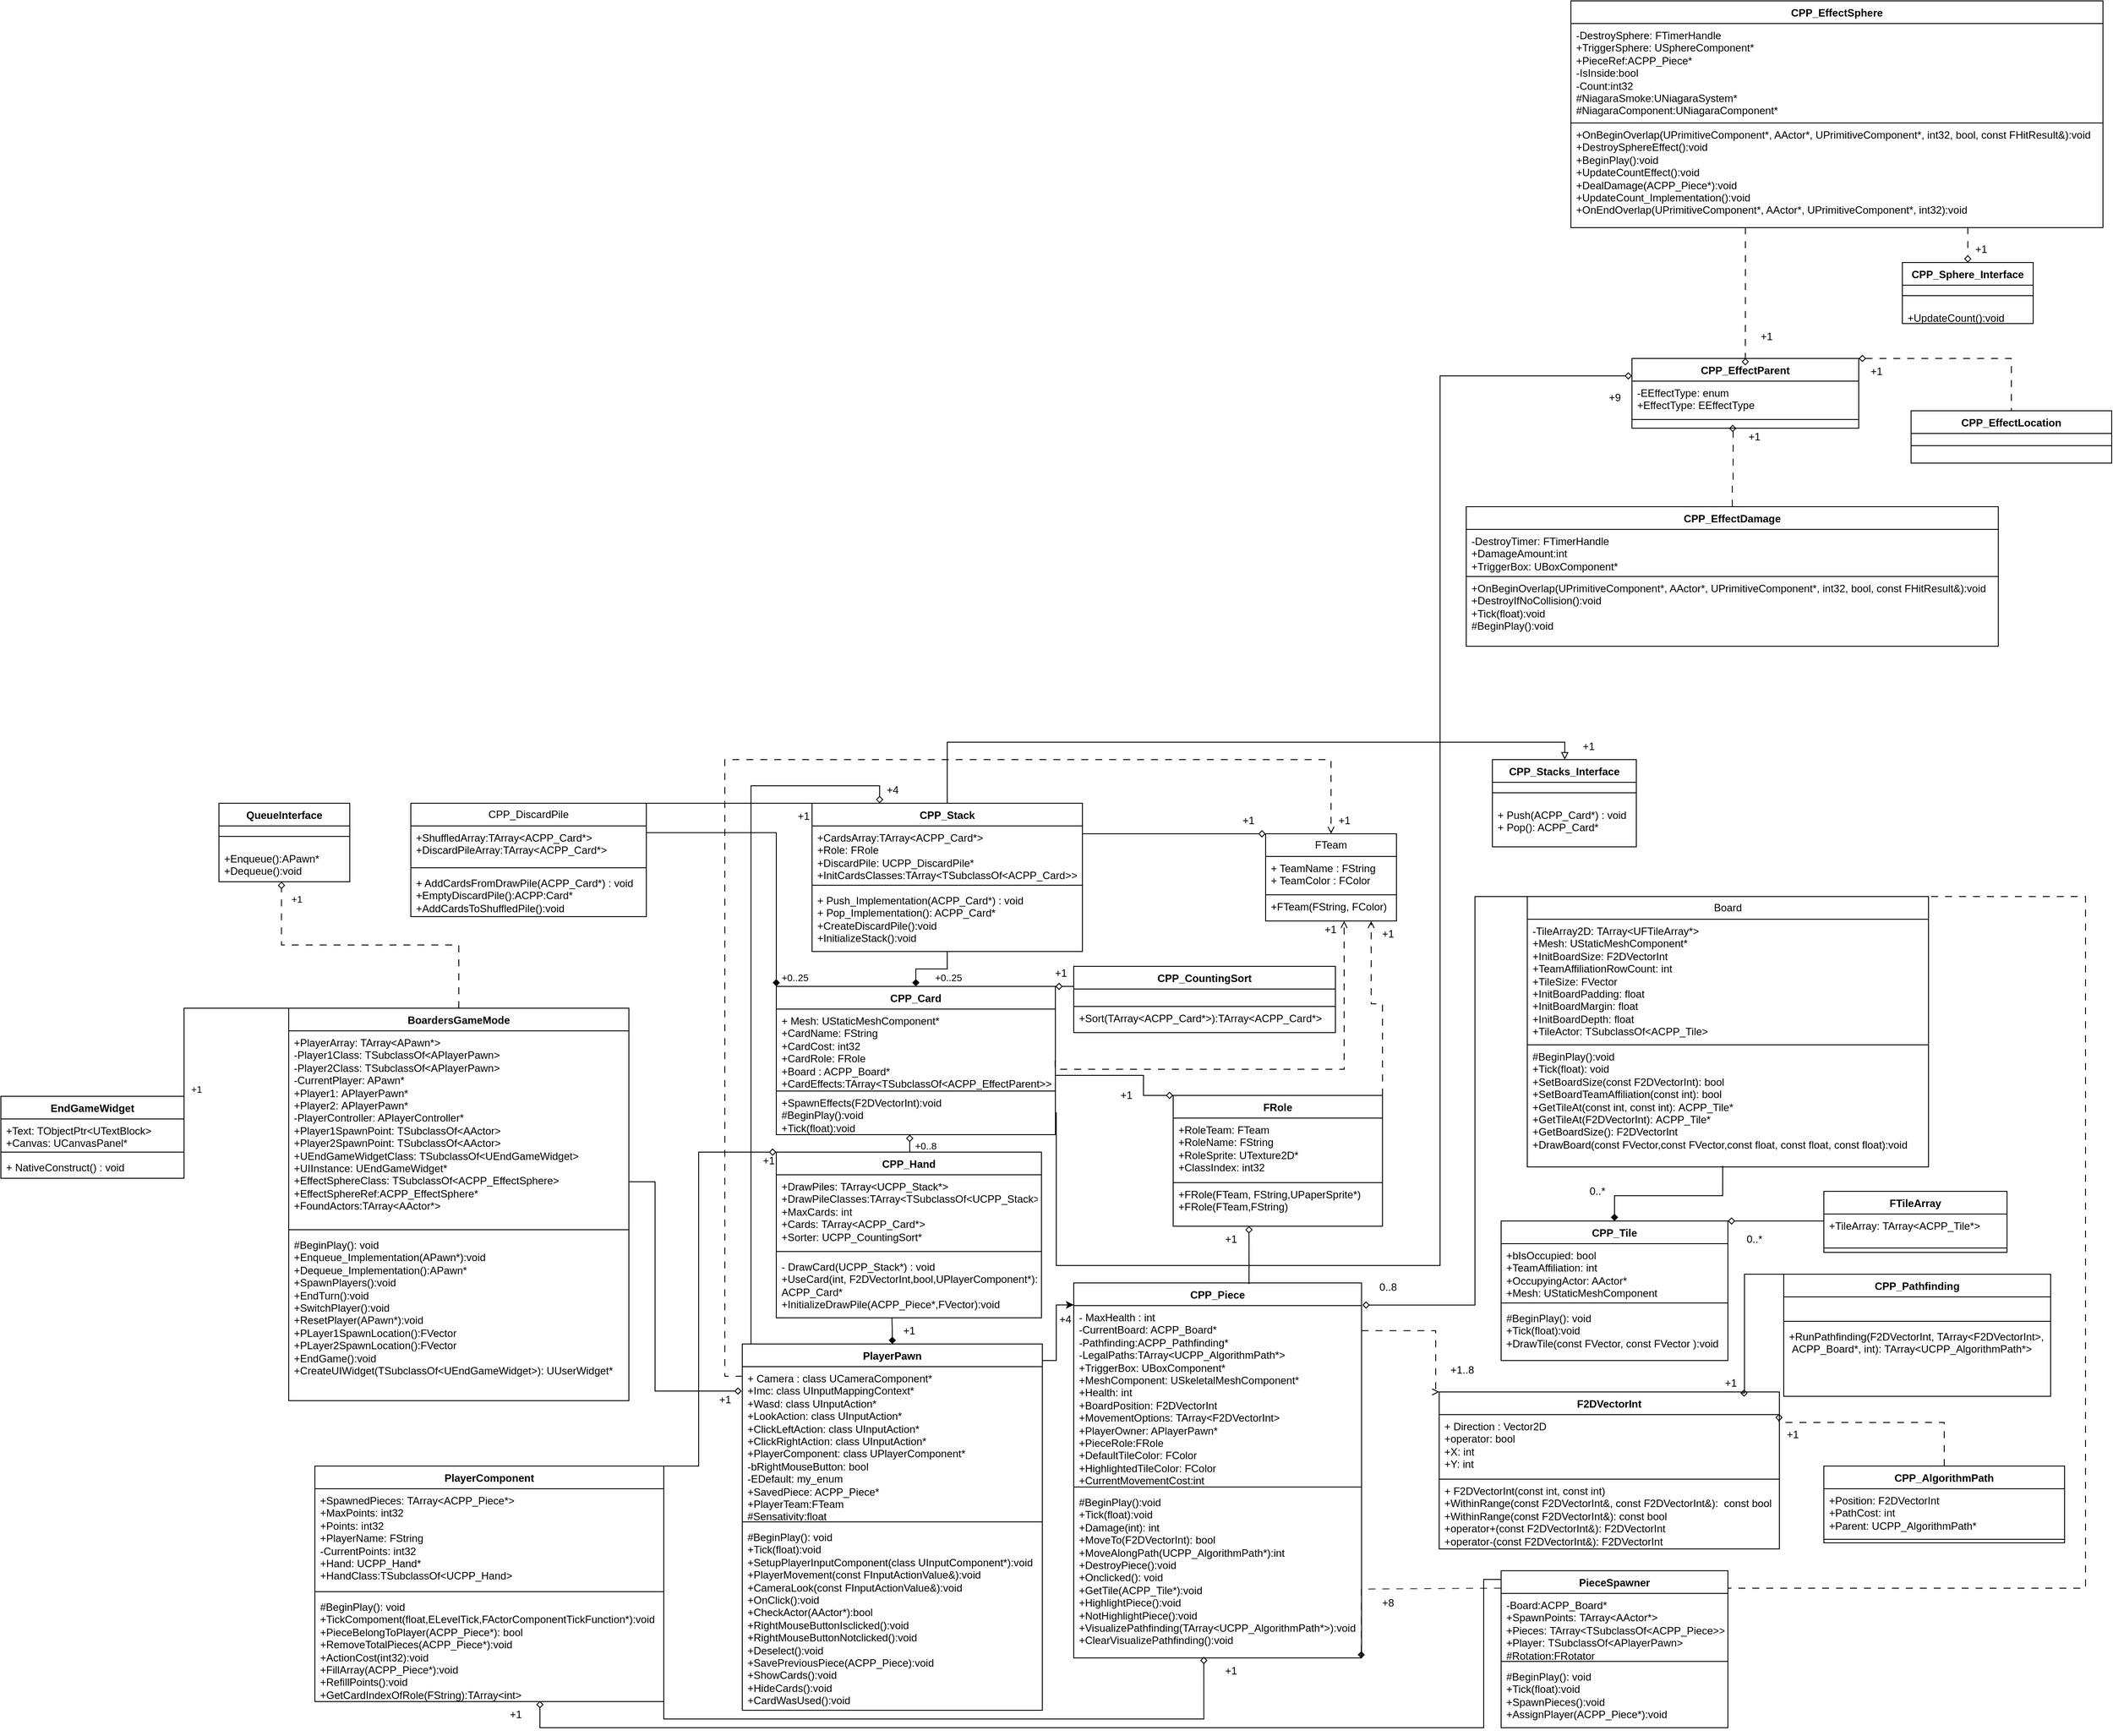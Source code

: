 <mxfile version="24.9.2">
  <diagram id="C5RBs43oDa-KdzZeNtuy" name="Page-1">
    <mxGraphModel dx="3962" dy="2582" grid="1" gridSize="10" guides="1" tooltips="1" connect="1" arrows="1" fold="1" page="1" pageScale="1" pageWidth="827" pageHeight="1169" math="0" shadow="0">
      <root>
        <mxCell id="WIyWlLk6GJQsqaUBKTNV-0" />
        <mxCell id="WIyWlLk6GJQsqaUBKTNV-1" parent="WIyWlLk6GJQsqaUBKTNV-0" />
        <mxCell id="1vtb1KImNI2E9GhAZsTV-21" style="edgeStyle=orthogonalEdgeStyle;rounded=0;orthogonalLoop=1;jettySize=auto;html=1;endArrow=diamond;endFill=0;exitX=1;exitY=0.5;exitDx=0;exitDy=0;entryX=0;entryY=0.25;entryDx=0;entryDy=0;strokeColor=#000000;" parent="WIyWlLk6GJQsqaUBKTNV-1" source="1vtb1KImNI2E9GhAZsTV-15" target="kOowIQKdOEJx53FvjJjr-0" edge="1">
          <mxGeometry relative="1" as="geometry">
            <mxPoint x="890" y="-270" as="targetPoint" />
            <Array as="points">
              <mxPoint x="430" y="630" />
              <mxPoint x="870" y="630" />
              <mxPoint x="870" y="-390" />
            </Array>
          </mxGeometry>
        </mxCell>
        <mxCell id="1vtb1KImNI2E9GhAZsTV-4" value="CPP_Card" style="swimlane;fontStyle=1;align=center;verticalAlign=top;childLayout=stackLayout;horizontal=1;startSize=26;horizontalStack=0;resizeParent=1;resizeParentMax=0;resizeLast=0;collapsible=1;marginBottom=0;whiteSpace=wrap;html=1;" parent="WIyWlLk6GJQsqaUBKTNV-1" vertex="1">
          <mxGeometry x="109" y="310" width="320" height="170" as="geometry" />
        </mxCell>
        <mxCell id="1vtb1KImNI2E9GhAZsTV-5" value="+ Mesh: UStaticMeshComponent*&lt;div&gt;+CardName: FString&lt;/div&gt;&lt;div&gt;+CardCost: int32&lt;/div&gt;&lt;div&gt;+CardRole: FRole&lt;/div&gt;&lt;div&gt;+Board : ACPP_Board*&lt;/div&gt;&lt;div&gt;+CardEffects:TArray&amp;lt;TSubclassOf&amp;lt;ACPP_EffectParent&amp;gt;&amp;gt;&lt;/div&gt;" style="text;strokeColor=none;fillColor=none;align=left;verticalAlign=top;spacingLeft=4;spacingRight=4;overflow=hidden;rotatable=0;points=[[0,0.5],[1,0.5]];portConstraint=eastwest;whiteSpace=wrap;html=1;" parent="1vtb1KImNI2E9GhAZsTV-4" vertex="1">
          <mxGeometry y="26" width="320" height="94" as="geometry" />
        </mxCell>
        <mxCell id="1vtb1KImNI2E9GhAZsTV-15" value="&lt;div&gt;+SpawnEffects(F2DVectorInt):void&lt;br&gt;&lt;div&gt;#BeginPlay():void&lt;/div&gt;&lt;/div&gt;&lt;div&gt;+Tick(float):void&lt;/div&gt;" style="text;strokeColor=default;fillColor=none;align=left;verticalAlign=top;spacingLeft=4;spacingRight=4;overflow=hidden;rotatable=0;points=[[0,0.5],[1,0.5]];portConstraint=eastwest;whiteSpace=wrap;html=1;" parent="1vtb1KImNI2E9GhAZsTV-4" vertex="1">
          <mxGeometry y="120" width="320" height="50" as="geometry" />
        </mxCell>
        <mxCell id="1vtb1KImNI2E9GhAZsTV-27" style="edgeStyle=orthogonalEdgeStyle;rounded=0;orthogonalLoop=1;jettySize=auto;html=1;entryX=0.5;entryY=0;entryDx=0;entryDy=0;endArrow=diamond;endFill=1;" parent="WIyWlLk6GJQsqaUBKTNV-1" source="1vtb1KImNI2E9GhAZsTV-23" target="1vtb1KImNI2E9GhAZsTV-4" edge="1">
          <mxGeometry relative="1" as="geometry" />
        </mxCell>
        <mxCell id="1vtb1KImNI2E9GhAZsTV-23" value="CPP_Stack" style="swimlane;fontStyle=1;align=center;verticalAlign=top;childLayout=stackLayout;horizontal=1;startSize=26;horizontalStack=0;resizeParent=1;resizeParentMax=0;resizeLast=0;collapsible=1;marginBottom=0;whiteSpace=wrap;html=1;" parent="WIyWlLk6GJQsqaUBKTNV-1" vertex="1">
          <mxGeometry x="150" y="100" width="310" height="170" as="geometry" />
        </mxCell>
        <mxCell id="1vtb1KImNI2E9GhAZsTV-29" value="+CardsArray:TArray&amp;lt;ACPP_Card*&amp;gt;&lt;div&gt;+Role: FRole&lt;/div&gt;&lt;div&gt;+DiscardPile: UCPP_DiscardPile*&lt;/div&gt;&lt;div&gt;+InitCardsClasses:TArray&amp;lt;TSubclassOf&amp;lt;ACPP_Card&amp;gt;&amp;gt;&lt;/div&gt;&lt;div&gt;&amp;nbsp;&lt;/div&gt;" style="text;strokeColor=none;fillColor=none;align=left;verticalAlign=top;spacingLeft=4;spacingRight=4;overflow=hidden;rotatable=0;points=[[0,0.5],[1,0.5]];portConstraint=eastwest;whiteSpace=wrap;html=1;" parent="1vtb1KImNI2E9GhAZsTV-23" vertex="1">
          <mxGeometry y="26" width="310" height="64" as="geometry" />
        </mxCell>
        <mxCell id="1vtb1KImNI2E9GhAZsTV-25" value="" style="line;strokeWidth=1;fillColor=none;align=left;verticalAlign=middle;spacingTop=-1;spacingLeft=3;spacingRight=3;rotatable=0;labelPosition=right;points=[];portConstraint=eastwest;strokeColor=inherit;" parent="1vtb1KImNI2E9GhAZsTV-23" vertex="1">
          <mxGeometry y="90" width="310" height="8" as="geometry" />
        </mxCell>
        <mxCell id="1vtb1KImNI2E9GhAZsTV-26" value="+ Push_Implementation(ACPP_Card*) : void&lt;div&gt;+ Pop_Implementation(): ACPP_Card*&lt;/div&gt;&lt;div&gt;+CreateDiscardPile():void&lt;/div&gt;&lt;div&gt;+InitializeStack():void&lt;/div&gt;" style="text;strokeColor=none;fillColor=none;align=left;verticalAlign=top;spacingLeft=4;spacingRight=4;overflow=hidden;rotatable=0;points=[[0,0.5],[1,0.5]];portConstraint=eastwest;whiteSpace=wrap;html=1;" parent="1vtb1KImNI2E9GhAZsTV-23" vertex="1">
          <mxGeometry y="98" width="310" height="72" as="geometry" />
        </mxCell>
        <mxCell id="1vtb1KImNI2E9GhAZsTV-37" style="edgeStyle=orthogonalEdgeStyle;rounded=0;orthogonalLoop=1;jettySize=auto;html=1;endArrow=diamond;endFill=0;targetPerimeterSpacing=0;exitX=0.5;exitY=0;exitDx=0;exitDy=0;entryX=0.478;entryY=1;entryDx=0;entryDy=0;entryPerimeter=0;" parent="WIyWlLk6GJQsqaUBKTNV-1" source="-MZH7duWBXd1gpTkHNno-26" target="1vtb1KImNI2E9GhAZsTV-15" edge="1">
          <mxGeometry relative="1" as="geometry">
            <Array as="points" />
            <mxPoint x="310" y="510" as="targetPoint" />
            <mxPoint x="312" y="546" as="sourcePoint" />
          </mxGeometry>
        </mxCell>
        <mxCell id="1vtb1KImNI2E9GhAZsTV-38" value="+0..8" style="edgeLabel;html=1;align=center;verticalAlign=middle;resizable=0;points=[];" parent="1vtb1KImNI2E9GhAZsTV-37" vertex="1" connectable="0">
          <mxGeometry x="0.38" y="-4" relative="1" as="geometry">
            <mxPoint x="14" y="6" as="offset" />
          </mxGeometry>
        </mxCell>
        <mxCell id="1vtb1KImNI2E9GhAZsTV-39" value="+0..25" style="edgeLabel;html=1;align=center;verticalAlign=middle;resizable=0;points=[];" parent="WIyWlLk6GJQsqaUBKTNV-1" vertex="1" connectable="0">
          <mxGeometry x="355" y="300" as="geometry">
            <mxPoint x="-49" as="offset" />
          </mxGeometry>
        </mxCell>
        <mxCell id="1vtb1KImNI2E9GhAZsTV-44" value="PlayerPawn" style="swimlane;fontStyle=1;align=center;verticalAlign=top;childLayout=stackLayout;horizontal=1;startSize=26;horizontalStack=0;resizeParent=1;resizeParentMax=0;resizeLast=0;collapsible=1;marginBottom=0;whiteSpace=wrap;html=1;" parent="WIyWlLk6GJQsqaUBKTNV-1" vertex="1">
          <mxGeometry x="70" y="720" width="344" height="420" as="geometry" />
        </mxCell>
        <mxCell id="1vtb1KImNI2E9GhAZsTV-45" value="+ Camera : class UCameraComponent*&lt;div&gt;+Imc: class UInputMappingContext*&lt;/div&gt;&lt;div&gt;+Wasd:&amp;nbsp;class UInputAction*&lt;/div&gt;&lt;div&gt;&lt;div&gt;+LookAction:&amp;nbsp;class UInputAction*&lt;/div&gt;&lt;div&gt;&lt;div&gt;+ClickLeftAction:&amp;nbsp;class UInputAction*&lt;/div&gt;&lt;div&gt;&lt;div&gt;+ClickRightAction:&amp;nbsp;class UInputAction*&lt;/div&gt;&lt;div&gt;+PlayerComponent:&amp;nbsp;class UPlayerComponent*&lt;/div&gt;&lt;div&gt;-bRightMouseButton: bool&lt;/div&gt;&lt;div&gt;-EDefault: my_enum&lt;/div&gt;&lt;div&gt;+SavedPiece: ACPP_Piece*&amp;nbsp;&lt;/div&gt;&lt;div&gt;+PlayerTeam:FTeam&lt;/div&gt;&lt;div&gt;#Sensativity:float&lt;/div&gt;&lt;div&gt;&lt;br&gt;&lt;/div&gt;&lt;/div&gt;&lt;/div&gt;&lt;/div&gt;" style="text;strokeColor=none;fillColor=none;align=left;verticalAlign=top;spacingLeft=4;spacingRight=4;overflow=hidden;rotatable=0;points=[[0,0.5],[1,0.5]];portConstraint=eastwest;whiteSpace=wrap;html=1;" parent="1vtb1KImNI2E9GhAZsTV-44" vertex="1">
          <mxGeometry y="26" width="344" height="174" as="geometry" />
        </mxCell>
        <mxCell id="1vtb1KImNI2E9GhAZsTV-46" value="" style="line;strokeWidth=1;fillColor=none;align=left;verticalAlign=middle;spacingTop=-1;spacingLeft=3;spacingRight=3;rotatable=0;labelPosition=right;points=[];portConstraint=eastwest;strokeColor=inherit;" parent="1vtb1KImNI2E9GhAZsTV-44" vertex="1">
          <mxGeometry y="200" width="344" height="8" as="geometry" />
        </mxCell>
        <mxCell id="1vtb1KImNI2E9GhAZsTV-88" value="#BeginPlay(): void&lt;div&gt;+Tick(float):void&lt;/div&gt;&lt;div&gt;+SetupPlayerInputComponent(class UInputComponent*):void&lt;/div&gt;&lt;div&gt;+PlayerMovement(const FInputActionValue&amp;amp;):void&lt;/div&gt;&lt;div&gt;+CameraLook(const FInputActionValue&amp;amp;):void&lt;/div&gt;&lt;div&gt;+OnClick():void&lt;/div&gt;&lt;div&gt;+CheckActor(AActor*):bool&lt;/div&gt;&lt;div&gt;+RightMouseButtonIsclicked():void&lt;/div&gt;&lt;div&gt;+RightMouseButtonNotclicked():void&lt;/div&gt;&lt;div&gt;+Deselect():void&lt;br&gt;&lt;span style=&quot;background-color: initial;&quot;&gt;+SavePreviousPiece(ACPP_Piece):void&lt;/span&gt;&lt;/div&gt;&lt;div&gt;+ShowCards():void&lt;/div&gt;&lt;div&gt;+HideCards():void&lt;/div&gt;&lt;div&gt;+CardWasUsed():void&lt;/div&gt;&lt;div&gt;&lt;br&gt;&lt;/div&gt;&lt;div&gt;&lt;br&gt;&lt;/div&gt;&lt;div&gt;&lt;br&gt;&lt;/div&gt;&lt;div&gt;&lt;br&gt;&lt;/div&gt;&lt;div&gt;&lt;br&gt;&lt;/div&gt;" style="text;strokeColor=none;fillColor=none;align=left;verticalAlign=top;spacingLeft=4;spacingRight=4;overflow=hidden;rotatable=0;points=[[0,0.5],[1,0.5]];portConstraint=eastwest;whiteSpace=wrap;html=1;" parent="1vtb1KImNI2E9GhAZsTV-44" vertex="1">
          <mxGeometry y="208" width="344" height="212" as="geometry" />
        </mxCell>
        <mxCell id="1vtb1KImNI2E9GhAZsTV-52" value="+4" style="text;html=1;align=center;verticalAlign=middle;resizable=0;points=[];autosize=1;strokeColor=none;fillColor=none;" parent="WIyWlLk6GJQsqaUBKTNV-1" vertex="1">
          <mxGeometry x="222" y="70" width="40" height="30" as="geometry" />
        </mxCell>
        <mxCell id="1vtb1KImNI2E9GhAZsTV-54" value="FTeam" style="swimlane;fontStyle=0;childLayout=stackLayout;horizontal=1;startSize=26;fillColor=none;horizontalStack=0;resizeParent=1;resizeParentMax=0;resizeLast=0;collapsible=1;marginBottom=0;whiteSpace=wrap;html=1;" parent="WIyWlLk6GJQsqaUBKTNV-1" vertex="1">
          <mxGeometry x="670" y="135" width="150" height="100" as="geometry" />
        </mxCell>
        <mxCell id="1vtb1KImNI2E9GhAZsTV-55" value="&lt;div&gt;&lt;span style=&quot;background-color: initial;&quot;&gt;+ TeamName : FString&lt;/span&gt;&lt;/div&gt;&lt;div&gt;+ TeamColor : FColor&lt;/div&gt;" style="text;strokeColor=none;fillColor=none;align=left;verticalAlign=top;spacingLeft=4;spacingRight=4;overflow=hidden;rotatable=0;points=[[0,0.5],[1,0.5]];portConstraint=eastwest;whiteSpace=wrap;html=1;" parent="1vtb1KImNI2E9GhAZsTV-54" vertex="1">
          <mxGeometry y="26" width="150" height="44" as="geometry" />
        </mxCell>
        <mxCell id="-MZH7duWBXd1gpTkHNno-36" value="+FTeam(FString, FColor)" style="text;strokeColor=default;fillColor=none;align=left;verticalAlign=top;spacingLeft=4;spacingRight=4;overflow=hidden;rotatable=0;points=[[0,0.5],[1,0.5]];portConstraint=eastwest;whiteSpace=wrap;html=1;" parent="1vtb1KImNI2E9GhAZsTV-54" vertex="1">
          <mxGeometry y="70" width="150" height="30" as="geometry" />
        </mxCell>
        <mxCell id="1vtb1KImNI2E9GhAZsTV-58" style="edgeStyle=orthogonalEdgeStyle;rounded=0;orthogonalLoop=1;jettySize=auto;html=1;entryX=0;entryY=0;entryDx=0;entryDy=0;endArrow=diamond;endFill=0;exitX=1;exitY=0.102;exitDx=0;exitDy=0;exitPerimeter=0;" parent="WIyWlLk6GJQsqaUBKTNV-1" source="1vtb1KImNI2E9GhAZsTV-29" target="1vtb1KImNI2E9GhAZsTV-54" edge="1">
          <mxGeometry relative="1" as="geometry">
            <mxPoint x="460.0" y="165.0" as="sourcePoint" />
            <Array as="points">
              <mxPoint x="460" y="135" />
            </Array>
          </mxGeometry>
        </mxCell>
        <mxCell id="1vtb1KImNI2E9GhAZsTV-59" value="+1" style="text;html=1;align=center;verticalAlign=middle;resizable=0;points=[];autosize=1;strokeColor=none;fillColor=none;" parent="WIyWlLk6GJQsqaUBKTNV-1" vertex="1">
          <mxGeometry x="724" y="230" width="40" height="30" as="geometry" />
        </mxCell>
        <mxCell id="1vtb1KImNI2E9GhAZsTV-66" style="edgeStyle=orthogonalEdgeStyle;rounded=0;orthogonalLoop=1;jettySize=auto;html=1;entryX=0.5;entryY=0;entryDx=0;entryDy=0;dashed=1;dashPattern=8 8;endArrow=open;endFill=0;exitX=0.001;exitY=0.088;exitDx=0;exitDy=0;exitPerimeter=0;" parent="WIyWlLk6GJQsqaUBKTNV-1" source="1vtb1KImNI2E9GhAZsTV-44" target="1vtb1KImNI2E9GhAZsTV-54" edge="1">
          <mxGeometry relative="1" as="geometry">
            <Array as="points">
              <mxPoint x="60" y="757" />
              <mxPoint x="50" y="757" />
              <mxPoint x="50" y="50" />
              <mxPoint x="745" y="50" />
            </Array>
            <mxPoint x="499" y="830" as="sourcePoint" />
          </mxGeometry>
        </mxCell>
        <mxCell id="1vtb1KImNI2E9GhAZsTV-69" value="FRole" style="swimlane;fontStyle=1;align=center;verticalAlign=top;childLayout=stackLayout;horizontal=1;startSize=26;horizontalStack=0;resizeParent=1;resizeParentMax=0;resizeLast=0;collapsible=1;marginBottom=0;whiteSpace=wrap;html=1;" parent="WIyWlLk6GJQsqaUBKTNV-1" vertex="1">
          <mxGeometry x="564" y="435" width="240" height="150" as="geometry" />
        </mxCell>
        <mxCell id="FZ2KEuvu1x8sY4LzzMJT-1" value="+RoleTeam: FTeam&lt;div&gt;+RoleName: FString&lt;/div&gt;&lt;div&gt;+RoleSprite: UTexture2D*&lt;/div&gt;&lt;div&gt;+ClassIndex: int32&lt;br&gt;&lt;div&gt;&lt;br&gt;&lt;/div&gt;&lt;/div&gt;" style="text;strokeColor=none;fillColor=none;align=left;verticalAlign=top;spacingLeft=4;spacingRight=4;overflow=hidden;rotatable=0;points=[[0,0.5],[1,0.5]];portConstraint=eastwest;whiteSpace=wrap;html=1;" parent="1vtb1KImNI2E9GhAZsTV-69" vertex="1">
          <mxGeometry y="26" width="240" height="74" as="geometry" />
        </mxCell>
        <mxCell id="1vtb1KImNI2E9GhAZsTV-117" value="+FRole(FTeam, FString,UPaperSprite*)&lt;div&gt;+FRole(FTeam,FString)&lt;/div&gt;&lt;div&gt;&lt;br&gt;&lt;div&gt;&lt;br&gt;&lt;/div&gt;&lt;/div&gt;" style="text;strokeColor=default;fillColor=none;align=left;verticalAlign=top;spacingLeft=4;spacingRight=4;overflow=hidden;rotatable=0;points=[[0,0.5],[1,0.5]];portConstraint=eastwest;whiteSpace=wrap;html=1;" parent="1vtb1KImNI2E9GhAZsTV-69" vertex="1">
          <mxGeometry y="100" width="240" height="50" as="geometry" />
        </mxCell>
        <mxCell id="1vtb1KImNI2E9GhAZsTV-75" value="+9" style="text;html=1;align=center;verticalAlign=middle;resizable=0;points=[];autosize=1;strokeColor=none;fillColor=none;" parent="WIyWlLk6GJQsqaUBKTNV-1" vertex="1">
          <mxGeometry x="1050" y="-380" width="40" height="30" as="geometry" />
        </mxCell>
        <mxCell id="_5K_CjAwE6rw4ObjQobI-4" style="edgeStyle=orthogonalEdgeStyle;rounded=0;orthogonalLoop=1;jettySize=auto;html=1;entryX=0;entryY=0;entryDx=0;entryDy=0;endArrow=none;endFill=0;exitX=1.003;exitY=-0.003;exitDx=0;exitDy=0;exitPerimeter=0;startArrow=diamond;startFill=0;" parent="WIyWlLk6GJQsqaUBKTNV-1" source="1vtb1KImNI2E9GhAZsTV-85" target="OghSh6Rdta4UqrLsj0bJ-8" edge="1">
          <mxGeometry relative="1" as="geometry">
            <Array as="points">
              <mxPoint x="910" y="675" />
              <mxPoint x="910" y="207" />
            </Array>
          </mxGeometry>
        </mxCell>
        <mxCell id="1vtb1KImNI2E9GhAZsTV-76" value="CPP_Piece" style="swimlane;fontStyle=1;align=center;verticalAlign=top;childLayout=stackLayout;horizontal=1;startSize=26;horizontalStack=0;resizeParent=1;resizeParentMax=0;resizeLast=0;collapsible=1;marginBottom=0;whiteSpace=wrap;html=1;" parent="WIyWlLk6GJQsqaUBKTNV-1" vertex="1">
          <mxGeometry x="450" y="650" width="330" height="430" as="geometry" />
        </mxCell>
        <mxCell id="1vtb1KImNI2E9GhAZsTV-85" value="- MaxHealth : int&lt;div&gt;-CurrentBoard: ACPP_Board*&lt;/div&gt;&lt;div&gt;-Pathfinding:ACPP_Pathfinding*&lt;/div&gt;&lt;div&gt;-LegalPaths:TArray&amp;lt;UCPP_AlgorithmPath*&amp;gt;&amp;nbsp;&lt;/div&gt;&lt;div&gt;+TriggerBox: UBoxComponent*&lt;/div&gt;&lt;div&gt;+MeshComponent: USkeletalMeshComponent*&lt;/div&gt;&lt;div&gt;+Health: int&lt;/div&gt;&lt;div&gt;+BoardPosition: F2DVectorInt&lt;/div&gt;&lt;div&gt;+MovementOptions:&amp;nbsp;TArray&amp;lt;F2DVectorInt&amp;gt;&lt;/div&gt;&lt;div&gt;+PlayerOwner: APlayerPawn*&lt;/div&gt;&lt;div&gt;+PieceRole:FRole&lt;/div&gt;&lt;div&gt;+DefaultTileColor: FColor&lt;/div&gt;&lt;div&gt;+HighlightedTileColor: FColor&lt;/div&gt;&lt;div&gt;+CurrentMovementCost:int&lt;/div&gt;&lt;div&gt;&lt;br&gt;&lt;/div&gt;" style="text;strokeColor=none;fillColor=none;align=left;verticalAlign=top;spacingLeft=4;spacingRight=4;overflow=hidden;rotatable=0;points=[[0,0.5],[1,0.5]];portConstraint=eastwest;whiteSpace=wrap;html=1;" parent="1vtb1KImNI2E9GhAZsTV-76" vertex="1">
          <mxGeometry y="26" width="330" height="204" as="geometry" />
        </mxCell>
        <mxCell id="23d7bC51o9MeotY1tfb4-0" value="" style="line;strokeWidth=1;fillColor=none;align=left;verticalAlign=middle;spacingTop=-1;spacingLeft=3;spacingRight=3;rotatable=0;labelPosition=right;points=[];portConstraint=eastwest;strokeColor=inherit;" parent="1vtb1KImNI2E9GhAZsTV-76" vertex="1">
          <mxGeometry y="230" width="330" height="8" as="geometry" />
        </mxCell>
        <mxCell id="23d7bC51o9MeotY1tfb4-2" value="#BeginPlay():void&lt;div&gt;+Tick(float):void&lt;/div&gt;&lt;div&gt;+Damage(int): int&lt;/div&gt;&lt;div&gt;+MoveTo(F2DVectorInt): bool&lt;/div&gt;&lt;div&gt;+MoveAlongPath(UCPP_AlgorithmPath*):int&lt;/div&gt;&lt;div&gt;+DestroyPiece():void&lt;/div&gt;&lt;div&gt;+Onclicked(): void&lt;/div&gt;&lt;div&gt;+GetTile(ACPP_Tile*):void&lt;/div&gt;&lt;div&gt;+HighlightPiece():void&lt;/div&gt;&lt;div&gt;+NotHighlightPiece():void&lt;/div&gt;&lt;div&gt;+VisualizePathfinding(TArray&amp;lt;UCPP_AlgorithmPath*&amp;gt;):void&lt;/div&gt;&lt;div&gt;+ClearVisualizePathfinding():void&lt;/div&gt;&lt;div&gt;&lt;br&gt;&lt;/div&gt;&lt;div&gt;&lt;br&gt;&lt;div&gt;&lt;br&gt;&lt;/div&gt;&lt;/div&gt;" style="text;strokeColor=none;fillColor=none;align=left;verticalAlign=top;spacingLeft=4;spacingRight=4;overflow=hidden;rotatable=0;points=[[0,0.5],[1,0.5]];portConstraint=eastwest;whiteSpace=wrap;html=1;" parent="1vtb1KImNI2E9GhAZsTV-76" vertex="1">
          <mxGeometry y="238" width="330" height="192" as="geometry" />
        </mxCell>
        <mxCell id="1vtb1KImNI2E9GhAZsTV-114" style="edgeStyle=orthogonalEdgeStyle;rounded=0;orthogonalLoop=1;jettySize=auto;html=1;entryX=0;entryY=0;entryDx=0;entryDy=0;dashed=1;dashPattern=8 8;endArrow=open;endFill=0;exitX=1;exitY=0.141;exitDx=0;exitDy=0;exitPerimeter=0;jumpSize=8;jumpStyle=none;" parent="WIyWlLk6GJQsqaUBKTNV-1" source="1vtb1KImNI2E9GhAZsTV-85" target="1vtb1KImNI2E9GhAZsTV-107" edge="1">
          <mxGeometry relative="1" as="geometry">
            <mxPoint x="764" y="711" as="sourcePoint" />
            <Array as="points">
              <mxPoint x="865" y="705" />
            </Array>
          </mxGeometry>
        </mxCell>
        <mxCell id="1vtb1KImNI2E9GhAZsTV-115" value="+1..8" style="text;html=1;align=center;verticalAlign=middle;resizable=0;points=[];autosize=1;strokeColor=none;fillColor=none;" parent="WIyWlLk6GJQsqaUBKTNV-1" vertex="1">
          <mxGeometry x="870" y="735" width="50" height="30" as="geometry" />
        </mxCell>
        <mxCell id="1vtb1KImNI2E9GhAZsTV-120" value="+1" style="text;html=1;align=center;verticalAlign=middle;resizable=0;points=[];autosize=1;strokeColor=none;fillColor=none;" parent="WIyWlLk6GJQsqaUBKTNV-1" vertex="1">
          <mxGeometry x="610" y="1080" width="40" height="30" as="geometry" />
        </mxCell>
        <mxCell id="OghSh6Rdta4UqrLsj0bJ-8" value="Board" style="swimlane;fontStyle=0;childLayout=stackLayout;horizontal=1;startSize=26;fillColor=none;horizontalStack=0;resizeParent=1;resizeParentMax=0;resizeLast=0;collapsible=1;marginBottom=0;whiteSpace=wrap;html=1;" parent="WIyWlLk6GJQsqaUBKTNV-1" vertex="1">
          <mxGeometry x="970" y="207" width="460" height="310" as="geometry" />
        </mxCell>
        <mxCell id="OghSh6Rdta4UqrLsj0bJ-9" value="-TileArray2D:&amp;nbsp;TArray&amp;lt;UFTileArray*&amp;gt;&lt;div&gt;+Mesh:&amp;nbsp;UStaticMeshComponent*&lt;/div&gt;&lt;div&gt;+InitBoardSize: F2DVectorInt&lt;/div&gt;&lt;div&gt;+TeamAffiliationRowCount: int&lt;/div&gt;&lt;div&gt;+TileSize: FVector&lt;/div&gt;&lt;div&gt;+InitBoardPadding: float&lt;/div&gt;&lt;div&gt;&lt;div&gt;+InitBoardMargin: float&lt;/div&gt;&lt;div&gt;&lt;div&gt;+InitBoardDepth: float&lt;/div&gt;&lt;div&gt;+TileActor: TSubclassOf&amp;lt;ACPP_Tile&amp;gt;&lt;/div&gt;&lt;div&gt;&lt;br&gt;&lt;/div&gt;&lt;/div&gt;&lt;/div&gt;&lt;div&gt;&lt;br&gt;&lt;/div&gt;" style="text;strokeColor=none;fillColor=none;align=left;verticalAlign=top;spacingLeft=4;spacingRight=4;overflow=hidden;rotatable=0;points=[[0,0.5],[1,0.5]];portConstraint=eastwest;whiteSpace=wrap;html=1;" parent="OghSh6Rdta4UqrLsj0bJ-8" vertex="1">
          <mxGeometry y="26" width="460" height="144" as="geometry" />
        </mxCell>
        <mxCell id="-MZH7duWBXd1gpTkHNno-34" value="#BeginPlay():void&lt;div&gt;+Tick(float): void&lt;/div&gt;&lt;div&gt;+SetBoardSize(const F2DVectorInt): bool&lt;/div&gt;&lt;div&gt;+SetBoardTeamAffiliation(const int): bool&lt;/div&gt;&lt;div&gt;+GetTileAt(const int, const int):&amp;nbsp;ACPP_Tile*&lt;br&gt;&lt;div&gt;&lt;span style=&quot;background-color: initial;&quot;&gt;+GetTileAt(F2DVectorInt):&amp;nbsp;ACPP_Tile*&lt;/span&gt;&lt;/div&gt;&lt;/div&gt;&lt;div&gt;&lt;span style=&quot;background-color: initial;&quot;&gt;+GetBoardSize():&amp;nbsp;&lt;/span&gt;&lt;span style=&quot;background-color: initial;&quot;&gt;F2DVectorInt&lt;/span&gt;&lt;/div&gt;&lt;div&gt;&lt;span style=&quot;background-color: initial;&quot;&gt;+DrawBoard(&lt;/span&gt;&lt;span style=&quot;background-color: initial;&quot;&gt;const FVector,&lt;/span&gt;&lt;span style=&quot;background-color: initial;&quot;&gt;const FVector,const float, const float, const float):void&lt;/span&gt;&lt;/div&gt;" style="text;strokeColor=default;fillColor=none;align=left;verticalAlign=top;spacingLeft=4;spacingRight=4;overflow=hidden;rotatable=0;points=[[0,0.5],[1,0.5]];portConstraint=eastwest;whiteSpace=wrap;html=1;" parent="OghSh6Rdta4UqrLsj0bJ-8" vertex="1">
          <mxGeometry y="170" width="460" height="140" as="geometry" />
        </mxCell>
        <mxCell id="_5K_CjAwE6rw4ObjQobI-6" value="CPP_DiscardPile" style="swimlane;fontStyle=0;childLayout=stackLayout;horizontal=1;startSize=26;fillColor=none;horizontalStack=0;resizeParent=1;resizeParentMax=0;resizeLast=0;collapsible=1;marginBottom=0;whiteSpace=wrap;html=1;" parent="WIyWlLk6GJQsqaUBKTNV-1" vertex="1">
          <mxGeometry x="-310" y="100" width="270" height="130" as="geometry" />
        </mxCell>
        <mxCell id="_5K_CjAwE6rw4ObjQobI-7" value="+ShuffledArray:TArray&amp;lt;ACPP_Card*&amp;gt; +DiscardPileArray:TArray&amp;lt;ACPP_Card*&amp;gt;" style="text;strokeColor=none;fillColor=none;align=left;verticalAlign=top;spacingLeft=4;spacingRight=4;overflow=hidden;rotatable=0;points=[[0,0.5],[1,0.5]];portConstraint=eastwest;whiteSpace=wrap;html=1;" parent="_5K_CjAwE6rw4ObjQobI-6" vertex="1">
          <mxGeometry y="26" width="270" height="44" as="geometry" />
        </mxCell>
        <mxCell id="_5K_CjAwE6rw4ObjQobI-11" value="" style="line;strokeWidth=1;fillColor=none;align=left;verticalAlign=middle;spacingTop=-1;spacingLeft=3;spacingRight=3;rotatable=0;labelPosition=right;points=[];portConstraint=eastwest;strokeColor=inherit;" parent="_5K_CjAwE6rw4ObjQobI-6" vertex="1">
          <mxGeometry y="70" width="270" height="8" as="geometry" />
        </mxCell>
        <mxCell id="_5K_CjAwE6rw4ObjQobI-10" value="+ AddCardsFromDrawPile(ACPP_Card*) : void&lt;div&gt;+EmptyDiscardPile():ACPP:Card*&lt;/div&gt;&lt;div&gt;+AddCardsToShuffledPile():void&lt;/div&gt;" style="text;strokeColor=none;fillColor=none;align=left;verticalAlign=top;spacingLeft=4;spacingRight=4;overflow=hidden;rotatable=0;points=[[0,0.5],[1,0.5]];portConstraint=eastwest;whiteSpace=wrap;html=1;" parent="_5K_CjAwE6rw4ObjQobI-6" vertex="1">
          <mxGeometry y="78" width="270" height="52" as="geometry" />
        </mxCell>
        <mxCell id="_5K_CjAwE6rw4ObjQobI-14" style="edgeStyle=orthogonalEdgeStyle;rounded=0;orthogonalLoop=1;jettySize=auto;html=1;entryX=0.25;entryY=0;entryDx=0;entryDy=0;endArrow=diamond;endFill=0;exitX=0;exitY=0;exitDx=0;exitDy=0;" parent="WIyWlLk6GJQsqaUBKTNV-1" source="1vtb1KImNI2E9GhAZsTV-44" target="1vtb1KImNI2E9GhAZsTV-23" edge="1">
          <mxGeometry relative="1" as="geometry">
            <Array as="points">
              <mxPoint x="80" y="720" />
              <mxPoint x="80" y="80" />
              <mxPoint x="228" y="80" />
            </Array>
            <mxPoint x="119" y="804" as="sourcePoint" />
          </mxGeometry>
        </mxCell>
        <mxCell id="lDBsE0UKdXbJ8E-LJkqk-2" value="CPP_CountingSort" style="swimlane;fontStyle=1;align=center;verticalAlign=top;childLayout=stackLayout;horizontal=1;startSize=26;horizontalStack=0;resizeParent=1;resizeParentMax=0;resizeLast=0;collapsible=1;marginBottom=0;whiteSpace=wrap;html=1;" parent="WIyWlLk6GJQsqaUBKTNV-1" vertex="1">
          <mxGeometry x="450" y="287" width="300" height="76" as="geometry" />
        </mxCell>
        <mxCell id="lDBsE0UKdXbJ8E-LJkqk-3" value="&lt;div&gt;&lt;div&gt;&lt;br&gt;&lt;/div&gt;&lt;/div&gt;" style="text;strokeColor=none;fillColor=none;align=left;verticalAlign=top;spacingLeft=4;spacingRight=4;overflow=hidden;rotatable=0;points=[[0,0.5],[1,0.5]];portConstraint=eastwest;whiteSpace=wrap;html=1;" parent="lDBsE0UKdXbJ8E-LJkqk-2" vertex="1">
          <mxGeometry y="26" width="300" height="20" as="geometry" />
        </mxCell>
        <mxCell id="lDBsE0UKdXbJ8E-LJkqk-5" value="&lt;div&gt;&lt;div&gt;+Sort(&lt;span style=&quot;background-color: initial;&quot;&gt;TArray&amp;lt;ACPP_Card*&amp;gt;&lt;/span&gt;&lt;span style=&quot;background-color: initial;&quot;&gt;):&lt;/span&gt;&lt;span style=&quot;background-color: initial;&quot;&gt;TArray&amp;lt;ACPP_Card*&amp;gt;&lt;/span&gt;&lt;/div&gt;&lt;/div&gt;&lt;div&gt;&lt;br&gt;&lt;/div&gt;&lt;div&gt;&lt;br&gt;&lt;/div&gt;" style="text;strokeColor=default;fillColor=none;align=left;verticalAlign=top;spacingLeft=4;spacingRight=4;overflow=hidden;rotatable=0;points=[[0,0.5],[1,0.5]];portConstraint=eastwest;whiteSpace=wrap;html=1;" parent="lDBsE0UKdXbJ8E-LJkqk-2" vertex="1">
          <mxGeometry y="46" width="300" height="30" as="geometry" />
        </mxCell>
        <mxCell id="lDBsE0UKdXbJ8E-LJkqk-6" value="CPP_Stacks_Interface" style="swimlane;fontStyle=1;align=center;verticalAlign=top;childLayout=stackLayout;horizontal=1;startSize=26;horizontalStack=0;resizeParent=1;resizeParentMax=0;resizeLast=0;collapsible=1;marginBottom=0;whiteSpace=wrap;html=1;" parent="WIyWlLk6GJQsqaUBKTNV-1" vertex="1">
          <mxGeometry x="930" y="50" width="165" height="100" as="geometry" />
        </mxCell>
        <mxCell id="lDBsE0UKdXbJ8E-LJkqk-8" value="" style="line;strokeWidth=1;fillColor=none;align=left;verticalAlign=middle;spacingTop=-1;spacingLeft=3;spacingRight=3;rotatable=0;labelPosition=right;points=[];portConstraint=eastwest;strokeColor=inherit;" parent="lDBsE0UKdXbJ8E-LJkqk-6" vertex="1">
          <mxGeometry y="26" width="165" height="24" as="geometry" />
        </mxCell>
        <mxCell id="lDBsE0UKdXbJ8E-LJkqk-9" value="+ Push(ACPP_Card*) : void&lt;div&gt;+ Pop(): ACPP_Card*&lt;/div&gt;" style="text;strokeColor=none;fillColor=none;align=left;verticalAlign=top;spacingLeft=4;spacingRight=4;overflow=hidden;rotatable=0;points=[[0,0.5],[1,0.5]];portConstraint=eastwest;whiteSpace=wrap;html=1;" parent="lDBsE0UKdXbJ8E-LJkqk-6" vertex="1">
          <mxGeometry y="50" width="165" height="50" as="geometry" />
        </mxCell>
        <mxCell id="lDBsE0UKdXbJ8E-LJkqk-10" style="edgeStyle=orthogonalEdgeStyle;rounded=0;orthogonalLoop=1;jettySize=auto;html=1;endArrow=block;endFill=0;exitX=0.5;exitY=0;exitDx=0;exitDy=0;entryX=0.5;entryY=0;entryDx=0;entryDy=0;" parent="WIyWlLk6GJQsqaUBKTNV-1" source="1vtb1KImNI2E9GhAZsTV-23" target="lDBsE0UKdXbJ8E-LJkqk-6" edge="1">
          <mxGeometry relative="1" as="geometry">
            <mxPoint x="345" y="220" as="sourcePoint" />
            <mxPoint x="1020" y="40" as="targetPoint" />
            <Array as="points">
              <mxPoint x="305" y="30" />
              <mxPoint x="1013" y="30" />
              <mxPoint x="1013" y="50" />
            </Array>
          </mxGeometry>
        </mxCell>
        <mxCell id="lDBsE0UKdXbJ8E-LJkqk-11" value="&lt;div&gt;+1&lt;/div&gt;" style="text;html=1;align=center;verticalAlign=middle;resizable=0;points=[];autosize=1;strokeColor=none;fillColor=none;" parent="WIyWlLk6GJQsqaUBKTNV-1" vertex="1">
          <mxGeometry x="1020" y="20" width="40" height="30" as="geometry" />
        </mxCell>
        <mxCell id="lDBsE0UKdXbJ8E-LJkqk-12" style="edgeStyle=orthogonalEdgeStyle;rounded=0;orthogonalLoop=1;jettySize=auto;html=1;exitX=0;exitY=0.004;exitDx=0;exitDy=0;entryX=1;entryY=0;entryDx=0;entryDy=0;endArrow=diamond;endFill=0;exitPerimeter=0;" parent="WIyWlLk6GJQsqaUBKTNV-1" source="lDBsE0UKdXbJ8E-LJkqk-3" target="1vtb1KImNI2E9GhAZsTV-4" edge="1">
          <mxGeometry relative="1" as="geometry">
            <mxPoint x="792" y="376" as="sourcePoint" />
            <mxPoint x="720" y="191" as="targetPoint" />
            <Array as="points">
              <mxPoint x="450" y="310" />
            </Array>
          </mxGeometry>
        </mxCell>
        <mxCell id="lDBsE0UKdXbJ8E-LJkqk-13" value="+1" style="text;html=1;align=center;verticalAlign=middle;resizable=0;points=[];autosize=1;strokeColor=none;fillColor=none;" parent="WIyWlLk6GJQsqaUBKTNV-1" vertex="1">
          <mxGeometry x="415" y="280" width="40" height="30" as="geometry" />
        </mxCell>
        <mxCell id="-MZH7duWBXd1gpTkHNno-0" value="PlayerComponent" style="swimlane;fontStyle=1;align=center;verticalAlign=top;childLayout=stackLayout;horizontal=1;startSize=26;horizontalStack=0;resizeParent=1;resizeParentMax=0;resizeLast=0;collapsible=1;marginBottom=0;whiteSpace=wrap;html=1;" parent="WIyWlLk6GJQsqaUBKTNV-1" vertex="1">
          <mxGeometry x="-420" y="860" width="400" height="270" as="geometry" />
        </mxCell>
        <mxCell id="-MZH7duWBXd1gpTkHNno-1" value="+SpawnedPieces:&amp;nbsp;TArray&amp;lt;ACPP_Piece*&amp;gt;&lt;div&gt;+MaxPoints: int32&lt;/div&gt;&lt;div&gt;+Points: int32&lt;/div&gt;&lt;div&gt;+PlayerName: FString&lt;/div&gt;&lt;div&gt;-CurrentPoints: int32&lt;/div&gt;&lt;div&gt;+Hand: UCPP_Hand*&lt;/div&gt;&lt;div&gt;+HandClass:TSubclassOf&amp;lt;UCPP_Hand&amp;gt;&lt;/div&gt;&lt;div&gt;&amp;nbsp;&lt;/div&gt;" style="text;strokeColor=none;fillColor=none;align=left;verticalAlign=top;spacingLeft=4;spacingRight=4;overflow=hidden;rotatable=0;points=[[0,0.5],[1,0.5]];portConstraint=eastwest;whiteSpace=wrap;html=1;" parent="-MZH7duWBXd1gpTkHNno-0" vertex="1">
          <mxGeometry y="26" width="400" height="114" as="geometry" />
        </mxCell>
        <mxCell id="-MZH7duWBXd1gpTkHNno-5" value="" style="line;strokeWidth=1;fillColor=none;align=left;verticalAlign=middle;spacingTop=-1;spacingLeft=3;spacingRight=3;rotatable=0;labelPosition=right;points=[];portConstraint=eastwest;strokeColor=inherit;" parent="-MZH7duWBXd1gpTkHNno-0" vertex="1">
          <mxGeometry y="140" width="400" height="8" as="geometry" />
        </mxCell>
        <mxCell id="-MZH7duWBXd1gpTkHNno-6" value="#BeginPlay(): void&lt;div&gt;+TickCompoment(float,ELevelTick,FActorComponentTickFunction*):void&lt;/div&gt;&lt;div&gt;+PieceBelongToPlayer(ACPP_Piece*): bool&lt;/div&gt;&lt;div&gt;+RemoveTotalPieces(ACPP_Piece*):void&lt;/div&gt;&lt;div&gt;+ActionCost(int32):void&lt;/div&gt;&lt;div&gt;+FillArray(ACPP_Piece*):void&lt;/div&gt;&lt;div&gt;+RefillPoints():void&lt;/div&gt;&lt;div&gt;+GetCardIndexOfRole(FString):TArray&amp;lt;int&amp;gt;&lt;/div&gt;" style="text;strokeColor=none;fillColor=none;align=left;verticalAlign=top;spacingLeft=4;spacingRight=4;overflow=hidden;rotatable=0;points=[[0,0.5],[1,0.5]];portConstraint=eastwest;whiteSpace=wrap;html=1;" parent="-MZH7duWBXd1gpTkHNno-0" vertex="1">
          <mxGeometry y="148" width="400" height="122" as="geometry" />
        </mxCell>
        <mxCell id="PjgnOfjSokRbwkXhYOei-23" style="edgeStyle=orthogonalEdgeStyle;rounded=0;orthogonalLoop=1;jettySize=auto;html=1;exitX=1;exitY=0;exitDx=0;exitDy=0;entryX=1;entryY=0;entryDx=0;entryDy=0;strokeColor=#000000;endArrow=none;endFill=0;dashed=1;dashPattern=8 8;" parent="WIyWlLk6GJQsqaUBKTNV-1" source="-MZH7duWBXd1gpTkHNno-9" target="OghSh6Rdta4UqrLsj0bJ-8" edge="1">
          <mxGeometry relative="1" as="geometry">
            <Array as="points">
              <mxPoint x="1610" y="1000" />
              <mxPoint x="1610" y="207" />
            </Array>
          </mxGeometry>
        </mxCell>
        <mxCell id="-MZH7duWBXd1gpTkHNno-9" value="PieceSpawner" style="swimlane;fontStyle=1;align=center;verticalAlign=top;childLayout=stackLayout;horizontal=1;startSize=26;horizontalStack=0;resizeParent=1;resizeParentMax=0;resizeLast=0;collapsible=1;marginBottom=0;whiteSpace=wrap;html=1;" parent="WIyWlLk6GJQsqaUBKTNV-1" vertex="1">
          <mxGeometry x="940" y="980" width="260" height="180" as="geometry" />
        </mxCell>
        <mxCell id="-MZH7duWBXd1gpTkHNno-10" value="&lt;div&gt;-Board:ACPP_Board*&lt;/div&gt;+SpawnPoints:&amp;nbsp;TArray&amp;lt;AActor*&amp;gt;&lt;div&gt;+Pieces:&amp;nbsp;TArray&amp;lt;TSubclassOf&amp;lt;ACPP_Piece&amp;gt;&amp;gt;&lt;/div&gt;&lt;div&gt;+Player:&amp;nbsp;TSubclassOf&amp;lt;APlayerPawn&amp;gt;&lt;/div&gt;&lt;div&gt;#Rotation:FRotator&lt;/div&gt;&lt;div&gt;&amp;nbsp;&lt;/div&gt;" style="text;strokeColor=none;fillColor=none;align=left;verticalAlign=top;spacingLeft=4;spacingRight=4;overflow=hidden;rotatable=0;points=[[0,0.5],[1,0.5]];portConstraint=eastwest;whiteSpace=wrap;html=1;" parent="-MZH7duWBXd1gpTkHNno-9" vertex="1">
          <mxGeometry y="26" width="260" height="74" as="geometry" />
        </mxCell>
        <mxCell id="-MZH7duWBXd1gpTkHNno-11" value="" style="line;strokeWidth=1;fillColor=none;align=left;verticalAlign=middle;spacingTop=-1;spacingLeft=3;spacingRight=3;rotatable=0;labelPosition=right;points=[];portConstraint=eastwest;strokeColor=inherit;" parent="-MZH7duWBXd1gpTkHNno-9" vertex="1">
          <mxGeometry y="100" width="260" height="8" as="geometry" />
        </mxCell>
        <mxCell id="-MZH7duWBXd1gpTkHNno-12" value="#BeginPlay(): void&lt;div&gt;+Tick(float):void&lt;/div&gt;&lt;div&gt;+SpawnPieces():void&lt;/div&gt;&lt;div&gt;+AssignPlayer(ACPP_Piece*):void&lt;/div&gt;" style="text;strokeColor=none;fillColor=none;align=left;verticalAlign=top;spacingLeft=4;spacingRight=4;overflow=hidden;rotatable=0;points=[[0,0.5],[1,0.5]];portConstraint=eastwest;whiteSpace=wrap;html=1;" parent="-MZH7duWBXd1gpTkHNno-9" vertex="1">
          <mxGeometry y="108" width="260" height="72" as="geometry" />
        </mxCell>
        <mxCell id="-MZH7duWBXd1gpTkHNno-17" value="BoardersGameMode" style="swimlane;fontStyle=1;align=center;verticalAlign=top;childLayout=stackLayout;horizontal=1;startSize=26;horizontalStack=0;resizeParent=1;resizeParentMax=0;resizeLast=0;collapsible=1;marginBottom=0;whiteSpace=wrap;html=1;" parent="WIyWlLk6GJQsqaUBKTNV-1" vertex="1">
          <mxGeometry x="-450" y="335" width="390" height="450" as="geometry" />
        </mxCell>
        <mxCell id="-MZH7duWBXd1gpTkHNno-18" value="+PlayerArray: TArray&amp;lt;APawn*&amp;gt;&lt;div&gt;-Player1Class:&amp;nbsp;TSubclassOf&amp;lt;APlayerPawn&amp;gt;&lt;/div&gt;&lt;div&gt;-Player2Class:&amp;nbsp;TSubclassOf&amp;lt;APlayerPawn&amp;gt;&lt;/div&gt;&lt;div&gt;-CurrentPlayer: APawn*&lt;/div&gt;&lt;div&gt;+Player1:&amp;nbsp;APlayerPawn*&lt;/div&gt;&lt;div&gt;+Player2:&amp;nbsp;APlayerPawn*&lt;/div&gt;&lt;div&gt;-PlayerController: APlayerController*&lt;/div&gt;&lt;div&gt;+Player1SpawnPoint:&amp;nbsp;TSubclassOf&amp;lt;AActor&amp;gt;&lt;/div&gt;&lt;div&gt;&lt;span style=&quot;background-color: initial;&quot;&gt;+Player2SpawnPoint:&amp;nbsp;TSubclassOf&amp;lt;AActor&amp;gt;&lt;/span&gt;&lt;/div&gt;&lt;div&gt;&lt;span style=&quot;background-color: initial;&quot;&gt;+&lt;/span&gt;&lt;span style=&quot;background-color: initial;&quot;&gt;UEndGameWidgetClass:&amp;nbsp;&lt;/span&gt;&lt;span style=&quot;background-color: initial;&quot;&gt;TSubclassOf&amp;lt;UEndGameWidget&amp;gt;&lt;/span&gt;&lt;/div&gt;&lt;div&gt;&lt;span style=&quot;background-color: initial;&quot;&gt;+UIInstance:&amp;nbsp;&lt;/span&gt;&lt;span style=&quot;background-color: initial;&quot;&gt;UEndGameWidget*&lt;/span&gt;&lt;/div&gt;&lt;div&gt;&lt;span style=&quot;background-color: initial;&quot;&gt;+EffectSphereClass:&amp;nbsp;&lt;/span&gt;&lt;span style=&quot;background-color: initial;&quot;&gt;TSubclassOf&amp;lt;ACPP_EffectSphere&amp;gt;&lt;/span&gt;&lt;/div&gt;&lt;div&gt;&lt;span style=&quot;background-color: initial;&quot;&gt;+EffectSphereRef:ACPP_EffectSphere*&lt;/span&gt;&lt;/div&gt;&lt;div&gt;&lt;span style=&quot;background-color: initial;&quot;&gt;+FoundActors:&lt;/span&gt;&lt;span style=&quot;background-color: initial;&quot;&gt;TArray&amp;lt;AActor*&amp;gt;&lt;/span&gt;&lt;/div&gt;" style="text;strokeColor=none;fillColor=none;align=left;verticalAlign=top;spacingLeft=4;spacingRight=4;overflow=hidden;rotatable=0;points=[[0,0.5],[1,0.5]];portConstraint=eastwest;whiteSpace=wrap;html=1;" parent="-MZH7duWBXd1gpTkHNno-17" vertex="1">
          <mxGeometry y="26" width="390" height="224" as="geometry" />
        </mxCell>
        <mxCell id="-MZH7duWBXd1gpTkHNno-19" value="" style="line;strokeWidth=1;fillColor=none;align=left;verticalAlign=middle;spacingTop=-1;spacingLeft=3;spacingRight=3;rotatable=0;labelPosition=right;points=[];portConstraint=eastwest;strokeColor=inherit;" parent="-MZH7duWBXd1gpTkHNno-17" vertex="1">
          <mxGeometry y="250" width="390" height="8" as="geometry" />
        </mxCell>
        <mxCell id="-MZH7duWBXd1gpTkHNno-20" value="#BeginPlay(): void&lt;div&gt;+Enqueue_Implementation(APawn*):void&lt;/div&gt;&lt;div&gt;+Dequeue_Implementation():APawn*&lt;/div&gt;&lt;div&gt;+SpawnPlayers():void&lt;/div&gt;&lt;div&gt;+EndTurn():void&lt;/div&gt;&lt;div&gt;+SwitchPlayer():void&lt;/div&gt;&lt;div&gt;+ResetPlayer(APawn*):void&lt;/div&gt;&lt;div&gt;+PLayer1SpawnLocation():FVector&lt;/div&gt;&lt;div&gt;+PLayer2SpawnLocation():FVector&lt;/div&gt;&lt;div&gt;+EndGame():void&lt;/div&gt;&lt;div&gt;+CreateUIWidget(TSubclassOf&amp;lt;UEndGameWidget&amp;gt;): UUserWidget*&lt;/div&gt;&lt;div&gt;&lt;br&gt;&lt;/div&gt;&lt;div&gt;&lt;br&gt;&lt;/div&gt;&lt;div&gt;&lt;br&gt;&lt;/div&gt;&lt;div&gt;&lt;br&gt;&lt;/div&gt;&lt;div&gt;&lt;br&gt;&lt;/div&gt;" style="text;strokeColor=none;fillColor=none;align=left;verticalAlign=top;spacingLeft=4;spacingRight=4;overflow=hidden;rotatable=0;points=[[0,0.5],[1,0.5]];portConstraint=eastwest;whiteSpace=wrap;html=1;" parent="-MZH7duWBXd1gpTkHNno-17" vertex="1">
          <mxGeometry y="258" width="390" height="192" as="geometry" />
        </mxCell>
        <mxCell id="-MZH7duWBXd1gpTkHNno-21" value="QueueInterface" style="swimlane;fontStyle=1;align=center;verticalAlign=top;childLayout=stackLayout;horizontal=1;startSize=26;horizontalStack=0;resizeParent=1;resizeParentMax=0;resizeLast=0;collapsible=1;marginBottom=0;whiteSpace=wrap;html=1;" parent="WIyWlLk6GJQsqaUBKTNV-1" vertex="1">
          <mxGeometry x="-530" y="100" width="150" height="90" as="geometry" />
        </mxCell>
        <mxCell id="-MZH7duWBXd1gpTkHNno-23" value="" style="line;strokeWidth=1;fillColor=none;align=left;verticalAlign=middle;spacingTop=-1;spacingLeft=3;spacingRight=3;rotatable=0;labelPosition=right;points=[];portConstraint=eastwest;strokeColor=inherit;" parent="-MZH7duWBXd1gpTkHNno-21" vertex="1">
          <mxGeometry y="26" width="150" height="24" as="geometry" />
        </mxCell>
        <mxCell id="-MZH7duWBXd1gpTkHNno-24" value="&lt;div&gt;+Enqueue():&lt;span style=&quot;background-color: initial;&quot;&gt;APawn*&lt;/span&gt;&lt;/div&gt;&lt;div&gt;+Dequeue():void&lt;/div&gt;" style="text;strokeColor=none;fillColor=none;align=left;verticalAlign=top;spacingLeft=4;spacingRight=4;overflow=hidden;rotatable=0;points=[[0,0.5],[1,0.5]];portConstraint=eastwest;whiteSpace=wrap;html=1;" parent="-MZH7duWBXd1gpTkHNno-21" vertex="1">
          <mxGeometry y="50" width="150" height="40" as="geometry" />
        </mxCell>
        <mxCell id="-MZH7duWBXd1gpTkHNno-26" value="CPP_Hand" style="swimlane;fontStyle=1;align=center;verticalAlign=top;childLayout=stackLayout;horizontal=1;startSize=26;horizontalStack=0;resizeParent=1;resizeParentMax=0;resizeLast=0;collapsible=1;marginBottom=0;whiteSpace=wrap;html=1;" parent="WIyWlLk6GJQsqaUBKTNV-1" vertex="1">
          <mxGeometry x="109" y="500" width="304" height="190" as="geometry" />
        </mxCell>
        <mxCell id="-MZH7duWBXd1gpTkHNno-27" value="+DrawPiles: TArray&amp;lt;UCPP_Stack*&amp;gt;&lt;div&gt;+DrawPileClasses:TArray&amp;lt;TSubclassOf&amp;lt;UCPP_Stack&amp;gt;&amp;gt;&lt;br&gt;&lt;div&gt;+MaxCards: int&lt;/div&gt;&lt;div&gt;+Cards:&amp;nbsp;TArray&amp;lt;ACPP_Card*&amp;gt;&lt;/div&gt;&lt;div&gt;+Sorter:&amp;nbsp;UCPP_CountingSort*&lt;/div&gt;&lt;div&gt;&lt;br&gt;&lt;/div&gt;&lt;div&gt;&lt;br&gt;&lt;div&gt;&amp;nbsp;&lt;/div&gt;&lt;/div&gt;&lt;/div&gt;" style="text;strokeColor=none;fillColor=none;align=left;verticalAlign=top;spacingLeft=4;spacingRight=4;overflow=hidden;rotatable=0;points=[[0,0.5],[1,0.5]];portConstraint=eastwest;whiteSpace=wrap;html=1;" parent="-MZH7duWBXd1gpTkHNno-26" vertex="1">
          <mxGeometry y="26" width="304" height="84" as="geometry" />
        </mxCell>
        <mxCell id="-MZH7duWBXd1gpTkHNno-28" value="" style="line;strokeWidth=1;fillColor=none;align=left;verticalAlign=middle;spacingTop=-1;spacingLeft=3;spacingRight=3;rotatable=0;labelPosition=right;points=[];portConstraint=eastwest;strokeColor=inherit;" parent="-MZH7duWBXd1gpTkHNno-26" vertex="1">
          <mxGeometry y="110" width="304" height="8" as="geometry" />
        </mxCell>
        <mxCell id="-MZH7duWBXd1gpTkHNno-73" value="- DrawCard(UCPP_Stack*) : void&lt;div&gt;+UseCard(int, F2DVectorInt,bool,UPlayerComponent*): ACPP_Card*&lt;/div&gt;&lt;div&gt;+InitializeDrawPile(ACPP_Piece*,FVector):void&lt;/div&gt;" style="text;strokeColor=none;fillColor=none;align=left;verticalAlign=top;spacingLeft=4;spacingRight=4;overflow=hidden;rotatable=0;points=[[0,0.5],[1,0.5]];portConstraint=eastwest;whiteSpace=wrap;html=1;" parent="-MZH7duWBXd1gpTkHNno-26" vertex="1">
          <mxGeometry y="118" width="304" height="72" as="geometry" />
        </mxCell>
        <mxCell id="-MZH7duWBXd1gpTkHNno-30" value="CPP_Tile" style="swimlane;fontStyle=1;align=center;verticalAlign=top;childLayout=stackLayout;horizontal=1;startSize=26;horizontalStack=0;resizeParent=1;resizeParentMax=0;resizeLast=0;collapsible=1;marginBottom=0;whiteSpace=wrap;html=1;" parent="WIyWlLk6GJQsqaUBKTNV-1" vertex="1">
          <mxGeometry x="940" y="579" width="260" height="160" as="geometry" />
        </mxCell>
        <mxCell id="-MZH7duWBXd1gpTkHNno-31" value="+bIsOccupied: bool&lt;div&gt;+TeamAffiliation: int&lt;/div&gt;&lt;div&gt;+OccupyingActor: AActor*&lt;/div&gt;&lt;div&gt;+Mesh: UStaticMeshComponent&lt;/div&gt;&lt;div&gt;&lt;br&gt;&lt;div&gt;&amp;nbsp;&lt;/div&gt;&lt;/div&gt;" style="text;strokeColor=none;fillColor=none;align=left;verticalAlign=top;spacingLeft=4;spacingRight=4;overflow=hidden;rotatable=0;points=[[0,0.5],[1,0.5]];portConstraint=eastwest;whiteSpace=wrap;html=1;" parent="-MZH7duWBXd1gpTkHNno-30" vertex="1">
          <mxGeometry y="26" width="260" height="64" as="geometry" />
        </mxCell>
        <mxCell id="-MZH7duWBXd1gpTkHNno-32" value="" style="line;strokeWidth=1;fillColor=none;align=left;verticalAlign=middle;spacingTop=-1;spacingLeft=3;spacingRight=3;rotatable=0;labelPosition=right;points=[];portConstraint=eastwest;strokeColor=inherit;" parent="-MZH7duWBXd1gpTkHNno-30" vertex="1">
          <mxGeometry y="90" width="260" height="8" as="geometry" />
        </mxCell>
        <mxCell id="-MZH7duWBXd1gpTkHNno-33" value="#BeginPlay(): void&lt;div&gt;+Tick(float):void&lt;/div&gt;&lt;div&gt;&lt;span style=&quot;background-color: initial;&quot;&gt;+DrawTile(const FVector,&amp;nbsp;&lt;/span&gt;&lt;span style=&quot;background-color: initial;&quot;&gt;const FVector&amp;nbsp;&lt;/span&gt;&lt;span style=&quot;background-color: initial;&quot;&gt;):void&lt;/span&gt;&lt;/div&gt;" style="text;strokeColor=none;fillColor=none;align=left;verticalAlign=top;spacingLeft=4;spacingRight=4;overflow=hidden;rotatable=0;points=[[0,0.5],[1,0.5]];portConstraint=eastwest;whiteSpace=wrap;html=1;" parent="-MZH7duWBXd1gpTkHNno-30" vertex="1">
          <mxGeometry y="98" width="260" height="62" as="geometry" />
        </mxCell>
        <mxCell id="-MZH7duWBXd1gpTkHNno-35" value="" style="group" parent="WIyWlLk6GJQsqaUBKTNV-1" vertex="1" connectable="0">
          <mxGeometry x="1030" y="530" width="40" height="30" as="geometry" />
        </mxCell>
        <mxCell id="_5K_CjAwE6rw4ObjQobI-16" value="0..*" style="text;html=1;align=center;verticalAlign=middle;resizable=0;points=[];autosize=1;strokeColor=none;fillColor=none;" parent="-MZH7duWBXd1gpTkHNno-35" vertex="1">
          <mxGeometry width="40" height="30" as="geometry" />
        </mxCell>
        <mxCell id="OghSh6Rdta4UqrLsj0bJ-12" style="edgeStyle=orthogonalEdgeStyle;rounded=0;orthogonalLoop=1;jettySize=auto;html=1;endArrow=diamond;endFill=1;exitX=0.487;exitY=0.991;exitDx=0;exitDy=0;exitPerimeter=0;entryX=0.5;entryY=0;entryDx=0;entryDy=0;" parent="WIyWlLk6GJQsqaUBKTNV-1" source="-MZH7duWBXd1gpTkHNno-34" target="-MZH7duWBXd1gpTkHNno-30" edge="1">
          <mxGeometry relative="1" as="geometry">
            <mxPoint x="1070" y="583" as="targetPoint" />
            <Array as="points">
              <mxPoint x="1194" y="550" />
              <mxPoint x="1070" y="550" />
            </Array>
          </mxGeometry>
        </mxCell>
        <mxCell id="-MZH7duWBXd1gpTkHNno-37" value="FTileArray" style="swimlane;fontStyle=1;align=center;verticalAlign=top;childLayout=stackLayout;horizontal=1;startSize=26;horizontalStack=0;resizeParent=1;resizeParentMax=0;resizeLast=0;collapsible=1;marginBottom=0;whiteSpace=wrap;html=1;" parent="WIyWlLk6GJQsqaUBKTNV-1" vertex="1">
          <mxGeometry x="1310" y="545" width="210" height="70" as="geometry" />
        </mxCell>
        <mxCell id="-MZH7duWBXd1gpTkHNno-38" value="+TileArray:&amp;nbsp;TArray&amp;lt;ACPP_Tile*&amp;gt;&amp;nbsp;" style="text;strokeColor=none;fillColor=none;align=left;verticalAlign=top;spacingLeft=4;spacingRight=4;overflow=hidden;rotatable=0;points=[[0,0.5],[1,0.5]];portConstraint=eastwest;whiteSpace=wrap;html=1;" parent="-MZH7duWBXd1gpTkHNno-37" vertex="1">
          <mxGeometry y="26" width="210" height="34" as="geometry" />
        </mxCell>
        <mxCell id="-MZH7duWBXd1gpTkHNno-39" value="" style="line;strokeWidth=1;fillColor=none;align=left;verticalAlign=middle;spacingTop=-1;spacingLeft=3;spacingRight=3;rotatable=0;labelPosition=right;points=[];portConstraint=eastwest;strokeColor=inherit;" parent="-MZH7duWBXd1gpTkHNno-37" vertex="1">
          <mxGeometry y="60" width="210" height="10" as="geometry" />
        </mxCell>
        <mxCell id="-MZH7duWBXd1gpTkHNno-41" style="edgeStyle=orthogonalEdgeStyle;rounded=0;orthogonalLoop=1;jettySize=auto;html=1;entryX=1;entryY=0;entryDx=0;entryDy=0;endArrow=diamond;endFill=0;exitX=0;exitY=0;exitDx=0;exitDy=0;" parent="WIyWlLk6GJQsqaUBKTNV-1" source="-MZH7duWBXd1gpTkHNno-37" target="-MZH7duWBXd1gpTkHNno-30" edge="1">
          <mxGeometry relative="1" as="geometry">
            <Array as="points">
              <mxPoint x="1200" y="579" />
              <mxPoint x="1200" y="579" />
            </Array>
            <mxPoint x="1145" y="970" as="sourcePoint" />
            <mxPoint x="1350" y="509" as="targetPoint" />
          </mxGeometry>
        </mxCell>
        <mxCell id="-MZH7duWBXd1gpTkHNno-42" value="&lt;div&gt;0..*&lt;/div&gt;" style="text;html=1;align=center;verticalAlign=middle;resizable=0;points=[];autosize=1;strokeColor=none;fillColor=none;" parent="WIyWlLk6GJQsqaUBKTNV-1" vertex="1">
          <mxGeometry x="1210" y="585" width="40" height="30" as="geometry" />
        </mxCell>
        <mxCell id="-MZH7duWBXd1gpTkHNno-43" value="" style="group" parent="WIyWlLk6GJQsqaUBKTNV-1" vertex="1" connectable="0">
          <mxGeometry x="560" y="310" width="40" height="30" as="geometry" />
        </mxCell>
        <mxCell id="-MZH7duWBXd1gpTkHNno-44" value="" style="group" parent="WIyWlLk6GJQsqaUBKTNV-1" vertex="1" connectable="0">
          <mxGeometry x="790" y="235" width="40" height="30" as="geometry" />
        </mxCell>
        <mxCell id="FZ2KEuvu1x8sY4LzzMJT-3" value="+1" style="text;html=1;align=center;verticalAlign=middle;resizable=0;points=[];autosize=1;strokeColor=none;fillColor=none;" parent="-MZH7duWBXd1gpTkHNno-44" vertex="1">
          <mxGeometry width="40" height="30" as="geometry" />
        </mxCell>
        <mxCell id="-MZH7duWBXd1gpTkHNno-46" value="" style="group" parent="WIyWlLk6GJQsqaUBKTNV-1" vertex="1" connectable="0">
          <mxGeometry x="692" y="460" width="40" height="57" as="geometry" />
        </mxCell>
        <mxCell id="FZ2KEuvu1x8sY4LzzMJT-2" style="edgeStyle=orthogonalEdgeStyle;rounded=0;orthogonalLoop=1;jettySize=auto;html=1;exitX=1;exitY=0;exitDx=0;exitDy=0;entryX=0.808;entryY=0.999;entryDx=0;entryDy=0;endArrow=open;endFill=0;dashed=1;dashPattern=8 8;entryPerimeter=0;" parent="WIyWlLk6GJQsqaUBKTNV-1" source="1vtb1KImNI2E9GhAZsTV-69" target="-MZH7duWBXd1gpTkHNno-36" edge="1">
          <mxGeometry relative="1" as="geometry">
            <mxPoint x="710" y="181" as="targetPoint" />
            <Array as="points">
              <mxPoint x="804" y="330" />
              <mxPoint x="791" y="330" />
              <mxPoint x="791" y="235" />
            </Array>
          </mxGeometry>
        </mxCell>
        <mxCell id="1vtb1KImNI2E9GhAZsTV-81" value="+1" style="text;html=1;align=center;verticalAlign=middle;resizable=0;points=[];autosize=1;strokeColor=none;fillColor=none;" parent="WIyWlLk6GJQsqaUBKTNV-1" vertex="1">
          <mxGeometry x="610" y="585" width="40" height="30" as="geometry" />
        </mxCell>
        <mxCell id="-MZH7duWBXd1gpTkHNno-56" value="CPP_Pathfinding" style="swimlane;fontStyle=1;align=center;verticalAlign=top;childLayout=stackLayout;horizontal=1;startSize=26;horizontalStack=0;resizeParent=1;resizeParentMax=0;resizeLast=0;collapsible=1;marginBottom=0;whiteSpace=wrap;html=1;" parent="WIyWlLk6GJQsqaUBKTNV-1" vertex="1">
          <mxGeometry x="1264" y="640" width="306" height="140" as="geometry" />
        </mxCell>
        <mxCell id="-MZH7duWBXd1gpTkHNno-57" value="&lt;div&gt;&amp;nbsp;&lt;/div&gt;" style="text;strokeColor=none;fillColor=none;align=left;verticalAlign=top;spacingLeft=4;spacingRight=4;overflow=hidden;rotatable=0;points=[[0,0.5],[1,0.5]];portConstraint=eastwest;whiteSpace=wrap;html=1;" parent="-MZH7duWBXd1gpTkHNno-56" vertex="1">
          <mxGeometry y="26" width="306" height="24" as="geometry" />
        </mxCell>
        <mxCell id="-MZH7duWBXd1gpTkHNno-58" value="" style="line;strokeWidth=1;fillColor=none;align=left;verticalAlign=middle;spacingTop=-1;spacingLeft=3;spacingRight=3;rotatable=0;labelPosition=right;points=[];portConstraint=eastwest;strokeColor=inherit;" parent="-MZH7duWBXd1gpTkHNno-56" vertex="1">
          <mxGeometry y="50" width="306" height="8" as="geometry" />
        </mxCell>
        <mxCell id="-MZH7duWBXd1gpTkHNno-59" value="+RunPathfinding(F2DVectorInt,&amp;nbsp;TArray&amp;lt;F2DVectorInt&amp;gt;,&lt;div&gt;&amp;nbsp;ACPP_Board*, int):&amp;nbsp;TArray&amp;lt;UCPP_AlgorithmPath*&amp;gt;&lt;/div&gt;" style="text;strokeColor=none;fillColor=none;align=left;verticalAlign=top;spacingLeft=4;spacingRight=4;overflow=hidden;rotatable=0;points=[[0,0.5],[1,0.5]];portConstraint=eastwest;whiteSpace=wrap;html=1;" parent="-MZH7duWBXd1gpTkHNno-56" vertex="1">
          <mxGeometry y="58" width="306" height="82" as="geometry" />
        </mxCell>
        <mxCell id="-MZH7duWBXd1gpTkHNno-63" value="CPP_AlgorithmPath" style="swimlane;fontStyle=1;align=center;verticalAlign=top;childLayout=stackLayout;horizontal=1;startSize=26;horizontalStack=0;resizeParent=1;resizeParentMax=0;resizeLast=0;collapsible=1;marginBottom=0;whiteSpace=wrap;html=1;" parent="WIyWlLk6GJQsqaUBKTNV-1" vertex="1">
          <mxGeometry x="1310" y="860" width="276" height="88" as="geometry" />
        </mxCell>
        <mxCell id="-MZH7duWBXd1gpTkHNno-64" value="+Position:&amp;nbsp;F2DVectorInt&lt;div&gt;+PathCost: int&lt;/div&gt;&lt;div&gt;+Parent:&amp;nbsp;UCPP_AlgorithmPath* &amp;nbsp;&lt;/div&gt;" style="text;strokeColor=none;fillColor=none;align=left;verticalAlign=top;spacingLeft=4;spacingRight=4;overflow=hidden;rotatable=0;points=[[0,0.5],[1,0.5]];portConstraint=eastwest;whiteSpace=wrap;html=1;" parent="-MZH7duWBXd1gpTkHNno-63" vertex="1">
          <mxGeometry y="26" width="276" height="54" as="geometry" />
        </mxCell>
        <mxCell id="-MZH7duWBXd1gpTkHNno-65" value="" style="line;strokeWidth=1;fillColor=none;align=left;verticalAlign=middle;spacingTop=-1;spacingLeft=3;spacingRight=3;rotatable=0;labelPosition=right;points=[];portConstraint=eastwest;strokeColor=inherit;" parent="-MZH7duWBXd1gpTkHNno-63" vertex="1">
          <mxGeometry y="80" width="276" height="8" as="geometry" />
        </mxCell>
        <mxCell id="-MZH7duWBXd1gpTkHNno-68" value="" style="group" parent="WIyWlLk6GJQsqaUBKTNV-1" vertex="1" connectable="0">
          <mxGeometry x="1259" y="804" width="35" height="40" as="geometry" />
        </mxCell>
        <mxCell id="-MZH7duWBXd1gpTkHNno-69" value="" style="group" parent="-MZH7duWBXd1gpTkHNno-68" vertex="1" connectable="0">
          <mxGeometry width="35" height="40" as="geometry" />
        </mxCell>
        <mxCell id="-MZH7duWBXd1gpTkHNno-70" value="&lt;div&gt;+1&lt;/div&gt;" style="text;html=1;align=center;verticalAlign=middle;resizable=0;points=[];autosize=1;strokeColor=none;fillColor=none;" parent="-MZH7duWBXd1gpTkHNno-69" vertex="1">
          <mxGeometry x="-5" y="5" width="40" height="30" as="geometry" />
        </mxCell>
        <mxCell id="-MZH7duWBXd1gpTkHNno-71" style="edgeStyle=orthogonalEdgeStyle;rounded=0;orthogonalLoop=1;jettySize=auto;html=1;endArrow=diamond;endFill=0;exitX=0.5;exitY=0;exitDx=0;exitDy=0;entryX=0.999;entryY=-0.011;entryDx=0;entryDy=0;entryPerimeter=0;dashed=1;dashPattern=8 8;" parent="WIyWlLk6GJQsqaUBKTNV-1" source="-MZH7duWBXd1gpTkHNno-63" target="1vtb1KImNI2E9GhAZsTV-108" edge="1">
          <mxGeometry relative="1" as="geometry">
            <Array as="points">
              <mxPoint x="1448" y="810" />
            </Array>
            <mxPoint x="1340" y="864" as="sourcePoint" />
            <mxPoint x="1310" y="845" as="targetPoint" />
          </mxGeometry>
        </mxCell>
        <mxCell id="-MZH7duWBXd1gpTkHNno-62" value="" style="group" parent="WIyWlLk6GJQsqaUBKTNV-1" vertex="1" connectable="0">
          <mxGeometry x="1187.5" y="745" width="71.5" height="210" as="geometry" />
        </mxCell>
        <mxCell id="-MZH7duWBXd1gpTkHNno-61" value="&lt;div&gt;+1&lt;/div&gt;" style="text;html=1;align=center;verticalAlign=middle;resizable=0;points=[];autosize=1;strokeColor=none;fillColor=none;" parent="-MZH7duWBXd1gpTkHNno-62" vertex="1">
          <mxGeometry x="-5" y="5" width="40" height="30" as="geometry" />
        </mxCell>
        <mxCell id="1vtb1KImNI2E9GhAZsTV-107" value="F2DVectorInt" style="swimlane;fontStyle=1;align=center;verticalAlign=top;childLayout=stackLayout;horizontal=1;startSize=26;horizontalStack=0;resizeParent=1;resizeParentMax=0;resizeLast=0;collapsible=1;marginBottom=0;whiteSpace=wrap;html=1;" parent="-MZH7duWBXd1gpTkHNno-62" vertex="1">
          <mxGeometry x="-318.5" y="30" width="390" height="180" as="geometry" />
        </mxCell>
        <mxCell id="1vtb1KImNI2E9GhAZsTV-108" value="+ Direction : Vector2D&lt;div&gt;&lt;div&gt;+operator: bool&lt;/div&gt;&lt;div&gt;+X: int&lt;/div&gt;&lt;div&gt;+Y: int&lt;/div&gt;&lt;div&gt;&lt;br&gt;&lt;/div&gt;&lt;/div&gt;" style="text;strokeColor=none;fillColor=none;align=left;verticalAlign=top;spacingLeft=4;spacingRight=4;overflow=hidden;rotatable=0;points=[[0,0.5],[1,0.5]];portConstraint=eastwest;whiteSpace=wrap;html=1;" parent="1vtb1KImNI2E9GhAZsTV-107" vertex="1">
          <mxGeometry y="26" width="390" height="74" as="geometry" />
        </mxCell>
        <mxCell id="-MZH7duWBXd1gpTkHNno-48" value="+ F2DVectorInt(const int, const int)&lt;div&gt;+WithinRange(const&amp;nbsp;F2DVectorInt&amp;amp;,&amp;nbsp;const F2DVectorInt&amp;amp;):&amp;nbsp; const bool&lt;/div&gt;&lt;div&gt;+WithinRange(const&amp;nbsp;F2DVectorInt&amp;amp;): const bool&lt;/div&gt;&lt;div&gt;+operator+(const F2DVectorInt&amp;amp;): F2DVectorInt&lt;/div&gt;&lt;div&gt;+operator-(const F2DVectorInt&amp;amp;): F2DVectorInt&lt;/div&gt;" style="text;strokeColor=default;fillColor=none;align=left;verticalAlign=top;spacingLeft=4;spacingRight=4;overflow=hidden;rotatable=0;points=[[0,0.5],[1,0.5]];portConstraint=eastwest;whiteSpace=wrap;html=1;" parent="1vtb1KImNI2E9GhAZsTV-107" vertex="1">
          <mxGeometry y="100" width="390" height="80" as="geometry" />
        </mxCell>
        <mxCell id="-MZH7duWBXd1gpTkHNno-60" style="edgeStyle=orthogonalEdgeStyle;rounded=0;orthogonalLoop=1;jettySize=auto;html=1;endArrow=diamond;endFill=0;exitX=0;exitY=0;exitDx=0;exitDy=0;entryX=0.907;entryY=0.007;entryDx=0;entryDy=0;entryPerimeter=0;" parent="WIyWlLk6GJQsqaUBKTNV-1" source="-MZH7duWBXd1gpTkHNno-56" target="1vtb1KImNI2E9GhAZsTV-107" edge="1">
          <mxGeometry relative="1" as="geometry">
            <Array as="points">
              <mxPoint x="1219" y="640" />
            </Array>
            <mxPoint x="1270" y="739" as="sourcePoint" />
            <mxPoint x="1240" y="720" as="targetPoint" />
          </mxGeometry>
        </mxCell>
        <mxCell id="-MZH7duWBXd1gpTkHNno-75" value="" style="group" parent="WIyWlLk6GJQsqaUBKTNV-1" vertex="1" connectable="0">
          <mxGeometry x="270" y="695" width="20" height="25" as="geometry" />
        </mxCell>
        <mxCell id="1vtb1KImNI2E9GhAZsTV-49" style="edgeStyle=orthogonalEdgeStyle;rounded=0;orthogonalLoop=1;jettySize=auto;html=1;startArrow=diamond;startFill=1;endArrow=none;endFill=0;entryX=0.436;entryY=0.998;entryDx=0;entryDy=0;entryPerimeter=0;exitX=0.5;exitY=0;exitDx=0;exitDy=0;" parent="-MZH7duWBXd1gpTkHNno-75" source="1vtb1KImNI2E9GhAZsTV-44" target="-MZH7duWBXd1gpTkHNno-73" edge="1">
          <mxGeometry relative="1" as="geometry">
            <mxPoint x="-127.57" y="22.313" as="targetPoint" />
            <Array as="points">
              <mxPoint x="-28" y="10" />
            </Array>
          </mxGeometry>
        </mxCell>
        <mxCell id="_5K_CjAwE6rw4ObjQobI-12" style="edgeStyle=orthogonalEdgeStyle;rounded=0;orthogonalLoop=1;jettySize=auto;html=1;entryX=1;entryY=0;entryDx=0;entryDy=0;endArrow=none;endFill=0;exitX=0;exitY=0;exitDx=0;exitDy=0;" parent="WIyWlLk6GJQsqaUBKTNV-1" source="1vtb1KImNI2E9GhAZsTV-23" target="_5K_CjAwE6rw4ObjQobI-6" edge="1">
          <mxGeometry relative="1" as="geometry">
            <mxPoint x="190" y="190" as="sourcePoint" />
            <mxPoint x="-155" y="233" as="targetPoint" />
            <Array as="points">
              <mxPoint x="90" y="100" />
              <mxPoint x="90" y="100" />
            </Array>
          </mxGeometry>
        </mxCell>
        <mxCell id="_5K_CjAwE6rw4ObjQobI-13" value="+1" style="text;html=1;align=center;verticalAlign=middle;resizable=0;points=[];autosize=1;strokeColor=none;fillColor=none;" parent="WIyWlLk6GJQsqaUBKTNV-1" vertex="1">
          <mxGeometry x="119.997" y="99.997" width="40" height="30" as="geometry" />
        </mxCell>
        <mxCell id="-MZH7duWBXd1gpTkHNno-77" value="" style="group" parent="WIyWlLk6GJQsqaUBKTNV-1" vertex="1" connectable="0">
          <mxGeometry x="420" y="680" width="30" height="15" as="geometry" />
        </mxCell>
        <mxCell id="1vtb1KImNI2E9GhAZsTV-126" value="+4" style="text;html=1;align=center;verticalAlign=middle;resizable=0;points=[];autosize=1;strokeColor=none;fillColor=none;" parent="-MZH7duWBXd1gpTkHNno-77" vertex="1">
          <mxGeometry y="-3" width="40" height="30" as="geometry" />
        </mxCell>
        <mxCell id="-MZH7duWBXd1gpTkHNno-83" style="edgeStyle=orthogonalEdgeStyle;rounded=0;orthogonalLoop=1;jettySize=auto;html=1;exitX=1;exitY=0.999;exitDx=0;exitDy=0;endArrow=diamond;endFill=0;entryX=0.452;entryY=0.993;entryDx=0;entryDy=0;entryPerimeter=0;exitPerimeter=0;" parent="WIyWlLk6GJQsqaUBKTNV-1" source="-MZH7duWBXd1gpTkHNno-6" target="23d7bC51o9MeotY1tfb4-2" edge="1">
          <mxGeometry relative="1" as="geometry">
            <mxPoint x="-13" y="958.29" as="sourcePoint" />
            <mxPoint x="580" y="1030" as="targetPoint" />
            <Array as="points">
              <mxPoint x="-20" y="1150" />
              <mxPoint x="599" y="1150" />
            </Array>
          </mxGeometry>
        </mxCell>
        <mxCell id="-MZH7duWBXd1gpTkHNno-85" value="" style="group" parent="WIyWlLk6GJQsqaUBKTNV-1" vertex="1" connectable="0">
          <mxGeometry x="740" y="105" width="40" height="30" as="geometry" />
        </mxCell>
        <mxCell id="-MZH7duWBXd1gpTkHNno-86" style="edgeStyle=orthogonalEdgeStyle;rounded=0;orthogonalLoop=1;jettySize=auto;html=1;startArrow=diamond;startFill=1;endArrow=none;endFill=0;entryX=0.462;entryY=1.003;entryDx=0;entryDy=0;entryPerimeter=0;exitX=0.5;exitY=0;exitDx=0;exitDy=0;" parent="-MZH7duWBXd1gpTkHNno-85" edge="1">
          <mxGeometry relative="1" as="geometry">
            <mxPoint x="-255.14" y="26.776" as="targetPoint" />
            <Array as="points" />
          </mxGeometry>
        </mxCell>
        <mxCell id="-MZH7duWBXd1gpTkHNno-87" value="+1" style="text;html=1;align=center;verticalAlign=middle;resizable=0;points=[];autosize=1;strokeColor=none;fillColor=none;" parent="-MZH7duWBXd1gpTkHNno-85" vertex="1">
          <mxGeometry width="40" height="30" as="geometry" />
        </mxCell>
        <mxCell id="-MZH7duWBXd1gpTkHNno-88" style="edgeStyle=orthogonalEdgeStyle;rounded=0;orthogonalLoop=1;jettySize=auto;html=1;endArrow=diamond;endFill=0;targetPerimeterSpacing=0;exitX=0.5;exitY=0;exitDx=0;exitDy=0;entryX=0.478;entryY=1;entryDx=0;entryDy=0;entryPerimeter=0;dashed=1;dashPattern=8 8;" parent="WIyWlLk6GJQsqaUBKTNV-1" source="-MZH7duWBXd1gpTkHNno-17" target="-MZH7duWBXd1gpTkHNno-24" edge="1">
          <mxGeometry relative="1" as="geometry">
            <Array as="points" />
            <mxPoint x="-100" y="380" as="targetPoint" />
            <mxPoint x="-100" y="426" as="sourcePoint" />
          </mxGeometry>
        </mxCell>
        <mxCell id="-MZH7duWBXd1gpTkHNno-89" value="+1" style="edgeLabel;html=1;align=center;verticalAlign=middle;resizable=0;points=[];" parent="-MZH7duWBXd1gpTkHNno-88" vertex="1" connectable="0">
          <mxGeometry x="0.38" y="-4" relative="1" as="geometry">
            <mxPoint x="-18" y="-49" as="offset" />
          </mxGeometry>
        </mxCell>
        <mxCell id="-MZH7duWBXd1gpTkHNno-90" style="edgeStyle=orthogonalEdgeStyle;rounded=0;orthogonalLoop=1;jettySize=auto;html=1;exitX=1;exitY=0;exitDx=0;exitDy=0;entryX=0;entryY=0;entryDx=0;entryDy=0;endArrow=diamond;endFill=0;" parent="WIyWlLk6GJQsqaUBKTNV-1" source="-MZH7duWBXd1gpTkHNno-0" target="-MZH7duWBXd1gpTkHNno-26" edge="1">
          <mxGeometry relative="1" as="geometry">
            <mxPoint x="-3" y="968.29" as="sourcePoint" />
            <mxPoint x="608" y="820" as="targetPoint" />
            <Array as="points">
              <mxPoint x="20" y="860" />
              <mxPoint x="20" y="500" />
            </Array>
          </mxGeometry>
        </mxCell>
        <mxCell id="-MZH7duWBXd1gpTkHNno-91" value="" style="group" parent="WIyWlLk6GJQsqaUBKTNV-1" vertex="1" connectable="0">
          <mxGeometry x="80" y="495" width="20" height="35" as="geometry" />
        </mxCell>
        <mxCell id="-MZH7duWBXd1gpTkHNno-92" style="edgeStyle=orthogonalEdgeStyle;rounded=0;orthogonalLoop=1;jettySize=auto;html=1;startArrow=diamond;startFill=1;endArrow=none;endFill=0;entryX=0.462;entryY=1.003;entryDx=0;entryDy=0;entryPerimeter=0;exitX=0.5;exitY=0;exitDx=0;exitDy=0;" parent="-MZH7duWBXd1gpTkHNno-91" edge="1">
          <mxGeometry relative="1" as="geometry">
            <mxPoint x="-127.57" y="26.776" as="targetPoint" />
            <Array as="points" />
          </mxGeometry>
        </mxCell>
        <mxCell id="-MZH7duWBXd1gpTkHNno-93" value="&lt;div&gt;+1&lt;/div&gt;" style="text;html=1;align=center;verticalAlign=middle;resizable=0;points=[];autosize=1;strokeColor=none;fillColor=none;" parent="-MZH7duWBXd1gpTkHNno-91" vertex="1">
          <mxGeometry width="40" height="30" as="geometry" />
        </mxCell>
        <mxCell id="-MZH7duWBXd1gpTkHNno-94" style="edgeStyle=orthogonalEdgeStyle;rounded=0;orthogonalLoop=1;jettySize=auto;html=1;endArrow=diamond;endFill=0;targetPerimeterSpacing=0;entryX=-0.002;entryY=0.159;entryDx=0;entryDy=0;exitX=1;exitY=0.5;exitDx=0;exitDy=0;entryPerimeter=0;" parent="WIyWlLk6GJQsqaUBKTNV-1" source="-MZH7duWBXd1gpTkHNno-18" target="1vtb1KImNI2E9GhAZsTV-45" edge="1">
          <mxGeometry relative="1" as="geometry">
            <Array as="points">
              <mxPoint x="-60" y="534" />
              <mxPoint x="-30" y="534" />
              <mxPoint x="-30" y="774" />
              <mxPoint x="69" y="774" />
            </Array>
            <mxPoint x="110" y="490" as="targetPoint" />
            <mxPoint x="-50" y="450" as="sourcePoint" />
          </mxGeometry>
        </mxCell>
        <mxCell id="-MZH7duWBXd1gpTkHNno-96" value="" style="group" parent="WIyWlLk6GJQsqaUBKTNV-1" vertex="1" connectable="0">
          <mxGeometry x="30" y="769" width="40" height="35" as="geometry" />
        </mxCell>
        <mxCell id="-MZH7duWBXd1gpTkHNno-97" style="edgeStyle=orthogonalEdgeStyle;rounded=0;orthogonalLoop=1;jettySize=auto;html=1;startArrow=diamond;startFill=1;endArrow=none;endFill=0;entryX=0.462;entryY=1.003;entryDx=0;entryDy=0;entryPerimeter=0;exitX=0.5;exitY=0;exitDx=0;exitDy=0;" parent="-MZH7duWBXd1gpTkHNno-96" edge="1">
          <mxGeometry relative="1" as="geometry">
            <mxPoint x="-255.14" y="26.776" as="targetPoint" />
            <Array as="points" />
          </mxGeometry>
        </mxCell>
        <mxCell id="-MZH7duWBXd1gpTkHNno-98" value="&lt;div&gt;+1&lt;/div&gt;" style="text;html=1;align=center;verticalAlign=middle;resizable=0;points=[];autosize=1;strokeColor=none;fillColor=none;" parent="-MZH7duWBXd1gpTkHNno-96" vertex="1">
          <mxGeometry width="40" height="30" as="geometry" />
        </mxCell>
        <mxCell id="-MZH7duWBXd1gpTkHNno-101" value="" style="group" parent="WIyWlLk6GJQsqaUBKTNV-1" vertex="1" connectable="0">
          <mxGeometry x="790" y="640" width="40" height="30" as="geometry" />
        </mxCell>
        <mxCell id="-MZH7duWBXd1gpTkHNno-102" value="0..8" style="text;html=1;align=center;verticalAlign=middle;resizable=0;points=[];autosize=1;strokeColor=none;fillColor=none;" parent="-MZH7duWBXd1gpTkHNno-101" vertex="1">
          <mxGeometry width="40" height="30" as="geometry" />
        </mxCell>
        <mxCell id="kOowIQKdOEJx53FvjJjr-0" value="CPP_EffectParent" style="swimlane;fontStyle=1;align=center;verticalAlign=top;childLayout=stackLayout;horizontal=1;startSize=26;horizontalStack=0;resizeParent=1;resizeParentMax=0;resizeLast=0;collapsible=1;marginBottom=0;whiteSpace=wrap;html=1;" parent="WIyWlLk6GJQsqaUBKTNV-1" vertex="1">
          <mxGeometry x="1090" y="-410" width="260" height="80" as="geometry" />
        </mxCell>
        <mxCell id="kOowIQKdOEJx53FvjJjr-1" value="&lt;div&gt;&lt;div&gt;-EEffectType: enum&lt;/div&gt;&lt;/div&gt;&lt;div&gt;+EffectType: EEffectType&lt;/div&gt;" style="text;strokeColor=none;fillColor=none;align=left;verticalAlign=top;spacingLeft=4;spacingRight=4;overflow=hidden;rotatable=0;points=[[0,0.5],[1,0.5]];portConstraint=eastwest;whiteSpace=wrap;html=1;" parent="kOowIQKdOEJx53FvjJjr-0" vertex="1">
          <mxGeometry y="26" width="260" height="44" as="geometry" />
        </mxCell>
        <mxCell id="kOowIQKdOEJx53FvjJjr-3" value="&lt;div&gt;&lt;div&gt;&lt;br&gt;&lt;/div&gt;&lt;/div&gt;" style="text;strokeColor=default;fillColor=none;align=left;verticalAlign=top;spacingLeft=4;spacingRight=4;overflow=hidden;rotatable=0;points=[[0,0.5],[1,0.5]];portConstraint=eastwest;whiteSpace=wrap;html=1;" parent="kOowIQKdOEJx53FvjJjr-0" vertex="1">
          <mxGeometry y="70" width="260" height="10" as="geometry" />
        </mxCell>
        <mxCell id="kOowIQKdOEJx53FvjJjr-4" value="CPP_EffectDamage" style="swimlane;fontStyle=1;align=center;verticalAlign=top;childLayout=stackLayout;horizontal=1;startSize=26;horizontalStack=0;resizeParent=1;resizeParentMax=0;resizeLast=0;collapsible=1;marginBottom=0;whiteSpace=wrap;html=1;" parent="WIyWlLk6GJQsqaUBKTNV-1" vertex="1">
          <mxGeometry x="900" y="-240" width="610" height="160" as="geometry" />
        </mxCell>
        <mxCell id="kOowIQKdOEJx53FvjJjr-5" value="&lt;div&gt;&lt;div&gt;-DestroyTimer: FTimerHandle&lt;/div&gt;&lt;/div&gt;&lt;div&gt;+DamageAmount:int&lt;/div&gt;&lt;div&gt;+TriggerBox: UBoxComponent*&lt;/div&gt;" style="text;strokeColor=none;fillColor=none;align=left;verticalAlign=top;spacingLeft=4;spacingRight=4;overflow=hidden;rotatable=0;points=[[0,0.5],[1,0.5]];portConstraint=eastwest;whiteSpace=wrap;html=1;" parent="kOowIQKdOEJx53FvjJjr-4" vertex="1">
          <mxGeometry y="26" width="610" height="54" as="geometry" />
        </mxCell>
        <mxCell id="kOowIQKdOEJx53FvjJjr-6" value="&lt;div&gt;&lt;div&gt;+OnBeginOverlap(UPrimitiveComponent*, AActor*, UPrimitiveComponent*, int32, bool, const FHitResult&amp;amp;):void&lt;/div&gt;&lt;/div&gt;&lt;div&gt;+DestroyIfNoCollision():void&lt;/div&gt;&lt;div&gt;+Tick(float):void&lt;/div&gt;&lt;div&gt;#BeginPlay():void&lt;/div&gt;&lt;div&gt;&lt;br&gt;&lt;/div&gt;" style="text;strokeColor=default;fillColor=none;align=left;verticalAlign=top;spacingLeft=4;spacingRight=4;overflow=hidden;rotatable=0;points=[[0,0.5],[1,0.5]];portConstraint=eastwest;whiteSpace=wrap;html=1;" parent="kOowIQKdOEJx53FvjJjr-4" vertex="1">
          <mxGeometry y="80" width="610" height="80" as="geometry" />
        </mxCell>
        <mxCell id="kOowIQKdOEJx53FvjJjr-7" style="edgeStyle=orthogonalEdgeStyle;rounded=0;orthogonalLoop=1;jettySize=auto;html=1;endArrow=diamond;endFill=0;dashed=1;dashPattern=8 8;entryX=0.428;entryY=1.018;entryDx=0;entryDy=0;entryPerimeter=0;exitX=0.5;exitY=0;exitDx=0;exitDy=0;" parent="WIyWlLk6GJQsqaUBKTNV-1" source="kOowIQKdOEJx53FvjJjr-4" target="kOowIQKdOEJx53FvjJjr-3" edge="1">
          <mxGeometry relative="1" as="geometry">
            <mxPoint x="1221" y="-250" as="sourcePoint" />
            <mxPoint x="1222" y="-330" as="targetPoint" />
            <Array as="points">
              <mxPoint x="1205" y="-270" />
              <mxPoint x="1206" y="-270" />
            </Array>
          </mxGeometry>
        </mxCell>
        <mxCell id="kOowIQKdOEJx53FvjJjr-8" value="EndGameWidget" style="swimlane;fontStyle=1;align=center;verticalAlign=top;childLayout=stackLayout;horizontal=1;startSize=26;horizontalStack=0;resizeParent=1;resizeParentMax=0;resizeLast=0;collapsible=1;marginBottom=0;whiteSpace=wrap;html=1;" parent="WIyWlLk6GJQsqaUBKTNV-1" vertex="1">
          <mxGeometry x="-780" y="436" width="210" height="94" as="geometry" />
        </mxCell>
        <mxCell id="kOowIQKdOEJx53FvjJjr-9" value="+Text: TObjectPtr&amp;lt;UTextBlock&amp;gt;&lt;div&gt;+Canvas: UCanvasPanel*&lt;/div&gt;" style="text;strokeColor=none;fillColor=none;align=left;verticalAlign=top;spacingLeft=4;spacingRight=4;overflow=hidden;rotatable=0;points=[[0,0.5],[1,0.5]];portConstraint=eastwest;whiteSpace=wrap;html=1;" parent="kOowIQKdOEJx53FvjJjr-8" vertex="1">
          <mxGeometry y="26" width="210" height="34" as="geometry" />
        </mxCell>
        <mxCell id="kOowIQKdOEJx53FvjJjr-10" value="" style="line;strokeWidth=1;fillColor=none;align=left;verticalAlign=middle;spacingTop=-1;spacingLeft=3;spacingRight=3;rotatable=0;labelPosition=right;points=[];portConstraint=eastwest;strokeColor=inherit;" parent="kOowIQKdOEJx53FvjJjr-8" vertex="1">
          <mxGeometry y="60" width="210" height="8" as="geometry" />
        </mxCell>
        <mxCell id="kOowIQKdOEJx53FvjJjr-11" value="+ NativeConstruct() : void" style="text;strokeColor=none;fillColor=none;align=left;verticalAlign=top;spacingLeft=4;spacingRight=4;overflow=hidden;rotatable=0;points=[[0,0.5],[1,0.5]];portConstraint=eastwest;whiteSpace=wrap;html=1;" parent="kOowIQKdOEJx53FvjJjr-8" vertex="1">
          <mxGeometry y="68" width="210" height="26" as="geometry" />
        </mxCell>
        <mxCell id="TAU4cqDhnexPIcFknoCO-0" style="edgeStyle=orthogonalEdgeStyle;rounded=0;orthogonalLoop=1;jettySize=auto;html=1;entryX=0;entryY=0;entryDx=0;entryDy=0;endArrow=diamond;endFill=1;exitX=1;exitY=0.176;exitDx=0;exitDy=0;exitPerimeter=0;" parent="WIyWlLk6GJQsqaUBKTNV-1" source="_5K_CjAwE6rw4ObjQobI-7" target="1vtb1KImNI2E9GhAZsTV-4" edge="1">
          <mxGeometry relative="1" as="geometry">
            <mxPoint x="25" y="207" as="sourcePoint" />
            <mxPoint x="-40" y="289" as="targetPoint" />
          </mxGeometry>
        </mxCell>
        <mxCell id="TAU4cqDhnexPIcFknoCO-1" value="+0..25" style="edgeLabel;html=1;align=center;verticalAlign=middle;resizable=0;points=[];" parent="WIyWlLk6GJQsqaUBKTNV-1" vertex="1" connectable="0">
          <mxGeometry x="130" y="300" as="geometry" />
        </mxCell>
        <mxCell id="PjgnOfjSokRbwkXhYOei-0" value="CPP_EffectSphere" style="swimlane;fontStyle=1;align=center;verticalAlign=top;childLayout=stackLayout;horizontal=1;startSize=26;horizontalStack=0;resizeParent=1;resizeParentMax=0;resizeLast=0;collapsible=1;marginBottom=0;whiteSpace=wrap;html=1;" parent="WIyWlLk6GJQsqaUBKTNV-1" vertex="1">
          <mxGeometry x="1020" y="-820" width="610" height="260" as="geometry" />
        </mxCell>
        <mxCell id="PjgnOfjSokRbwkXhYOei-1" value="&lt;div&gt;&lt;div&gt;-DestroySphere: FTimerHandle&lt;/div&gt;&lt;/div&gt;&lt;div&gt;+TriggerSphere: USphereComponent*&lt;/div&gt;&lt;div&gt;+PieceRef:ACPP_Piece*&lt;/div&gt;&lt;div&gt;-IsInside:bool&lt;/div&gt;&lt;div&gt;-Count:int32&lt;/div&gt;&lt;div&gt;#NiagaraSmoke:UNiagaraSystem*&lt;/div&gt;&lt;div&gt;#NiagaraComponent:UNiagaraComponent*&lt;/div&gt;&lt;div&gt;&lt;br&gt;&lt;/div&gt;&lt;div&gt;&lt;br&gt;&lt;/div&gt;" style="text;strokeColor=none;fillColor=none;align=left;verticalAlign=top;spacingLeft=4;spacingRight=4;overflow=hidden;rotatable=0;points=[[0,0.5],[1,0.5]];portConstraint=eastwest;whiteSpace=wrap;html=1;" parent="PjgnOfjSokRbwkXhYOei-0" vertex="1">
          <mxGeometry y="26" width="610" height="114" as="geometry" />
        </mxCell>
        <mxCell id="PjgnOfjSokRbwkXhYOei-2" value="&lt;div&gt;&lt;div&gt;+OnBeginOverlap(UPrimitiveComponent*, AActor*, UPrimitiveComponent*, int32, bool, const FHitResult&amp;amp;):void&lt;/div&gt;&lt;/div&gt;&lt;div&gt;+DestroySphereEffect():void&lt;/div&gt;&lt;div&gt;+BeginPlay():void&lt;/div&gt;&lt;div&gt;+UpdateCountEffect():void&lt;/div&gt;&lt;div&gt;+DealDamage(ACPP_Piece*):void&lt;/div&gt;&lt;div&gt;+UpdateCount_Implementation():void&lt;/div&gt;&lt;div&gt;+OnEndOverlap(&lt;span style=&quot;background-color: initial;&quot;&gt;UPrimitiveComponent*, AActor*, UPrimitiveComponent*, int32):void&lt;/span&gt;&lt;/div&gt;&lt;div&gt;&lt;br&gt;&lt;/div&gt;&lt;div&gt;&lt;br&gt;&lt;/div&gt;" style="text;strokeColor=default;fillColor=none;align=left;verticalAlign=top;spacingLeft=4;spacingRight=4;overflow=hidden;rotatable=0;points=[[0,0.5],[1,0.5]];portConstraint=eastwest;whiteSpace=wrap;html=1;" parent="PjgnOfjSokRbwkXhYOei-0" vertex="1">
          <mxGeometry y="140" width="610" height="120" as="geometry" />
        </mxCell>
        <mxCell id="PjgnOfjSokRbwkXhYOei-3" style="edgeStyle=orthogonalEdgeStyle;rounded=0;orthogonalLoop=1;jettySize=auto;html=1;endArrow=diamond;endFill=0;dashed=1;dashPattern=8 8;exitX=0.328;exitY=0.997;exitDx=0;exitDy=0;entryX=0.5;entryY=0;entryDx=0;entryDy=0;exitPerimeter=0;" parent="WIyWlLk6GJQsqaUBKTNV-1" source="PjgnOfjSokRbwkXhYOei-2" edge="1">
          <mxGeometry relative="1" as="geometry">
            <mxPoint x="1220.02" y="-551.76" as="sourcePoint" />
            <mxPoint x="1219.94" y="-402" as="targetPoint" />
            <Array as="points" />
          </mxGeometry>
        </mxCell>
        <mxCell id="PjgnOfjSokRbwkXhYOei-4" value="CPP_EffectLocation" style="swimlane;fontStyle=1;align=center;verticalAlign=top;childLayout=stackLayout;horizontal=1;startSize=26;horizontalStack=0;resizeParent=1;resizeParentMax=0;resizeLast=0;collapsible=1;marginBottom=0;whiteSpace=wrap;html=1;" parent="WIyWlLk6GJQsqaUBKTNV-1" vertex="1">
          <mxGeometry x="1410" y="-350" width="230" height="60" as="geometry" />
        </mxCell>
        <mxCell id="PjgnOfjSokRbwkXhYOei-6" value="&lt;div&gt;&lt;div&gt;&lt;br&gt;&lt;/div&gt;&lt;/div&gt;" style="text;strokeColor=default;fillColor=none;align=left;verticalAlign=top;spacingLeft=4;spacingRight=4;overflow=hidden;rotatable=0;points=[[0,0.5],[1,0.5]];portConstraint=eastwest;whiteSpace=wrap;html=1;" parent="PjgnOfjSokRbwkXhYOei-4" vertex="1">
          <mxGeometry y="26" width="230" height="14" as="geometry" />
        </mxCell>
        <mxCell id="PjgnOfjSokRbwkXhYOei-7" value="&lt;div&gt;&lt;div&gt;&lt;br&gt;&lt;/div&gt;&lt;/div&gt;" style="text;strokeColor=default;fillColor=none;align=left;verticalAlign=top;spacingLeft=4;spacingRight=4;overflow=hidden;rotatable=0;points=[[0,0.5],[1,0.5]];portConstraint=eastwest;whiteSpace=wrap;html=1;" parent="PjgnOfjSokRbwkXhYOei-4" vertex="1">
          <mxGeometry y="40" width="230" height="20" as="geometry" />
        </mxCell>
        <mxCell id="PjgnOfjSokRbwkXhYOei-9" style="edgeStyle=orthogonalEdgeStyle;rounded=0;orthogonalLoop=1;jettySize=auto;html=1;endArrow=none;endFill=0;dashed=1;dashPattern=8 8;entryX=0.5;entryY=0;entryDx=0;entryDy=0;exitX=1;exitY=0;exitDx=0;exitDy=0;startArrow=diamond;startFill=0;" parent="WIyWlLk6GJQsqaUBKTNV-1" source="kOowIQKdOEJx53FvjJjr-0" target="PjgnOfjSokRbwkXhYOei-4" edge="1">
          <mxGeometry relative="1" as="geometry">
            <mxPoint x="1164" y="-410" as="sourcePoint" />
            <mxPoint x="1160" y="-500" as="targetPoint" />
            <Array as="points">
              <mxPoint x="1525" y="-410" />
            </Array>
          </mxGeometry>
        </mxCell>
        <mxCell id="PjgnOfjSokRbwkXhYOei-14" value="" style="group" parent="WIyWlLk6GJQsqaUBKTNV-1" vertex="1" connectable="0">
          <mxGeometry x="-570" y="335" width="14.005" height="93.004" as="geometry" />
        </mxCell>
        <mxCell id="kOowIQKdOEJx53FvjJjr-12" style="edgeStyle=orthogonalEdgeStyle;rounded=0;orthogonalLoop=1;jettySize=auto;html=1;entryX=0;entryY=0;entryDx=0;entryDy=0;endArrow=none;endFill=0;exitX=1;exitY=0;exitDx=0;exitDy=0;" parent="PjgnOfjSokRbwkXhYOei-14" source="kOowIQKdOEJx53FvjJjr-8" target="-MZH7duWBXd1gpTkHNno-17" edge="1">
          <mxGeometry relative="1" as="geometry">
            <mxPoint x="100" y="101" as="sourcePoint" />
            <mxPoint x="190" y="125" as="targetPoint" />
            <Array as="points">
              <mxPoint />
            </Array>
          </mxGeometry>
        </mxCell>
        <mxCell id="TAU4cqDhnexPIcFknoCO-2" value="+1" style="edgeLabel;html=1;align=center;verticalAlign=middle;resizable=0;points=[];" parent="PjgnOfjSokRbwkXhYOei-14" vertex="1" connectable="0">
          <mxGeometry x="290.005" y="95.004" as="geometry">
            <mxPoint x="-276" y="-2" as="offset" />
          </mxGeometry>
        </mxCell>
        <mxCell id="PjgnOfjSokRbwkXhYOei-15" value="" style="group" parent="WIyWlLk6GJQsqaUBKTNV-1" vertex="1" connectable="0">
          <mxGeometry x="764" y="990" width="40" height="42" as="geometry" />
        </mxCell>
        <mxCell id="-MZH7duWBXd1gpTkHNno-78" style="edgeStyle=orthogonalEdgeStyle;rounded=0;orthogonalLoop=1;jettySize=auto;html=1;startArrow=diamond;startFill=1;endArrow=none;endFill=0;entryX=0;entryY=0.111;entryDx=0;entryDy=0;exitX=0.999;exitY=1.003;exitDx=0;exitDy=0;dashed=1;endSize=6;jumpStyle=arc;shadow=0;strokeWidth=1;opacity=80;dashPattern=8 8;exitPerimeter=0;entryPerimeter=0;" parent="PjgnOfjSokRbwkXhYOei-15" source="23d7bC51o9MeotY1tfb4-2" target="-MZH7duWBXd1gpTkHNno-9" edge="1">
          <mxGeometry relative="1" as="geometry">
            <mxPoint x="-12.049" y="20.0" as="sourcePoint" />
            <mxPoint x="6.976" y="-20.0" as="targetPoint" />
            <Array as="points">
              <mxPoint x="16" y="11" />
              <mxPoint x="166" y="11" />
              <mxPoint x="166" y="10" />
            </Array>
          </mxGeometry>
        </mxCell>
        <mxCell id="-MZH7duWBXd1gpTkHNno-80" style="edgeStyle=orthogonalEdgeStyle;rounded=0;orthogonalLoop=1;jettySize=auto;html=1;startArrow=diamond;startFill=1;endArrow=none;endFill=0;entryX=0.462;entryY=1.003;entryDx=0;entryDy=0;entryPerimeter=0;exitX=0.5;exitY=0;exitDx=0;exitDy=0;" parent="PjgnOfjSokRbwkXhYOei-15" edge="1">
          <mxGeometry relative="1" as="geometry">
            <mxPoint x="-161.162" y="5.355" as="targetPoint" />
            <Array as="points" />
          </mxGeometry>
        </mxCell>
        <mxCell id="1vtb1KImNI2E9GhAZsTV-125" style="edgeStyle=orthogonalEdgeStyle;rounded=0;orthogonalLoop=1;jettySize=auto;html=1;exitX=1;exitY=0;exitDx=0;exitDy=0;entryX=0;entryY=-0.004;entryDx=0;entryDy=0;entryPerimeter=0;" parent="WIyWlLk6GJQsqaUBKTNV-1" source="1vtb1KImNI2E9GhAZsTV-44" target="1vtb1KImNI2E9GhAZsTV-85" edge="1">
          <mxGeometry relative="1" as="geometry">
            <mxPoint x="490" y="870" as="sourcePoint" />
            <mxPoint x="680" y="740" as="targetPoint" />
            <Array as="points">
              <mxPoint x="430" y="739" />
              <mxPoint x="430" y="675" />
            </Array>
          </mxGeometry>
        </mxCell>
        <mxCell id="-MZH7duWBXd1gpTkHNno-81" value="+8" style="text;html=1;align=center;verticalAlign=middle;resizable=0;points=[];autosize=1;strokeColor=none;fillColor=none;" parent="WIyWlLk6GJQsqaUBKTNV-1" vertex="1">
          <mxGeometry x="790" y="1002" width="40" height="30" as="geometry" />
        </mxCell>
        <mxCell id="PjgnOfjSokRbwkXhYOei-18" value="CPP_Sphere_Interface" style="swimlane;fontStyle=1;align=center;verticalAlign=top;childLayout=stackLayout;horizontal=1;startSize=26;horizontalStack=0;resizeParent=1;resizeParentMax=0;resizeLast=0;collapsible=1;marginBottom=0;whiteSpace=wrap;html=1;" parent="WIyWlLk6GJQsqaUBKTNV-1" vertex="1">
          <mxGeometry x="1400" y="-520" width="150" height="70" as="geometry" />
        </mxCell>
        <mxCell id="PjgnOfjSokRbwkXhYOei-19" value="" style="line;strokeWidth=1;fillColor=none;align=left;verticalAlign=middle;spacingTop=-1;spacingLeft=3;spacingRight=3;rotatable=0;labelPosition=right;points=[];portConstraint=eastwest;strokeColor=inherit;" parent="PjgnOfjSokRbwkXhYOei-18" vertex="1">
          <mxGeometry y="26" width="150" height="24" as="geometry" />
        </mxCell>
        <mxCell id="PjgnOfjSokRbwkXhYOei-20" value="&lt;div&gt;+UpdateCount():void&lt;/div&gt;" style="text;strokeColor=none;fillColor=none;align=left;verticalAlign=top;spacingLeft=4;spacingRight=4;overflow=hidden;rotatable=0;points=[[0,0.5],[1,0.5]];portConstraint=eastwest;whiteSpace=wrap;html=1;" parent="PjgnOfjSokRbwkXhYOei-18" vertex="1">
          <mxGeometry y="50" width="150" height="20" as="geometry" />
        </mxCell>
        <mxCell id="PjgnOfjSokRbwkXhYOei-21" style="edgeStyle=orthogonalEdgeStyle;rounded=0;orthogonalLoop=1;jettySize=auto;html=1;endArrow=diamond;endFill=0;dashed=1;dashPattern=8 8;exitX=0.746;exitY=0.995;exitDx=0;exitDy=0;exitPerimeter=0;" parent="WIyWlLk6GJQsqaUBKTNV-1" source="PjgnOfjSokRbwkXhYOei-2" target="PjgnOfjSokRbwkXhYOei-18" edge="1">
          <mxGeometry relative="1" as="geometry">
            <mxPoint x="1380" y="-558" as="sourcePoint" />
            <mxPoint x="1382" y="-400" as="targetPoint" />
            <Array as="points" />
          </mxGeometry>
        </mxCell>
        <mxCell id="-MZH7duWBXd1gpTkHNno-74" value="+1" style="text;html=1;align=center;verticalAlign=middle;resizable=0;points=[];autosize=1;strokeColor=none;fillColor=none;" parent="WIyWlLk6GJQsqaUBKTNV-1" vertex="1">
          <mxGeometry x="241" y="690" width="40" height="30" as="geometry" />
        </mxCell>
        <mxCell id="1vtb1KImNI2E9GhAZsTV-73" style="edgeStyle=orthogonalEdgeStyle;rounded=0;orthogonalLoop=1;jettySize=auto;html=1;exitX=1;exitY=0.7;exitDx=0;exitDy=0;endArrow=diamond;endFill=0;exitPerimeter=0;entryX=0;entryY=0;entryDx=0;entryDy=0;" parent="WIyWlLk6GJQsqaUBKTNV-1" source="1vtb1KImNI2E9GhAZsTV-5" target="1vtb1KImNI2E9GhAZsTV-69" edge="1">
          <mxGeometry relative="1" as="geometry">
            <mxPoint x="435.0" y="389" as="sourcePoint" />
            <Array as="points">
              <mxPoint x="530" y="412" />
              <mxPoint x="530" y="435" />
            </Array>
            <mxPoint x="530" y="440" as="targetPoint" />
          </mxGeometry>
        </mxCell>
        <mxCell id="1vtb1KImNI2E9GhAZsTV-74" value="+1" style="text;html=1;align=center;verticalAlign=middle;resizable=0;points=[];autosize=1;strokeColor=none;fillColor=none;" parent="WIyWlLk6GJQsqaUBKTNV-1" vertex="1">
          <mxGeometry x="490" y="420" width="40" height="30" as="geometry" />
        </mxCell>
        <mxCell id="1vtb1KImNI2E9GhAZsTV-64" style="edgeStyle=orthogonalEdgeStyle;rounded=0;orthogonalLoop=1;jettySize=auto;html=1;exitX=0.999;exitY=0.626;exitDx=0;exitDy=0;entryX=0.603;entryY=0.999;entryDx=0;entryDy=0;dashed=1;dashPattern=8 8;endArrow=open;endFill=0;entryPerimeter=0;exitPerimeter=0;" parent="WIyWlLk6GJQsqaUBKTNV-1" source="1vtb1KImNI2E9GhAZsTV-5" target="-MZH7duWBXd1gpTkHNno-36" edge="1">
          <mxGeometry relative="1" as="geometry">
            <mxPoint x="570" y="181" as="targetPoint" />
            <Array as="points">
              <mxPoint x="760" y="405" />
              <mxPoint x="760" y="235" />
            </Array>
          </mxGeometry>
        </mxCell>
        <mxCell id="1vtb1KImNI2E9GhAZsTV-65" value="+1" style="text;html=1;align=center;verticalAlign=middle;resizable=0;points=[];autosize=1;strokeColor=none;fillColor=none;" parent="WIyWlLk6GJQsqaUBKTNV-1" vertex="1">
          <mxGeometry x="630" y="105" width="40" height="30" as="geometry" />
        </mxCell>
        <mxCell id="1vtb1KImNI2E9GhAZsTV-80" style="edgeStyle=orthogonalEdgeStyle;rounded=0;orthogonalLoop=1;jettySize=auto;html=1;endArrow=diamond;endFill=0;entryX=0.362;entryY=0.997;entryDx=0;entryDy=0;entryPerimeter=0;exitX=0.609;exitY=0.003;exitDx=0;exitDy=0;exitPerimeter=0;" parent="WIyWlLk6GJQsqaUBKTNV-1" source="1vtb1KImNI2E9GhAZsTV-76" target="1vtb1KImNI2E9GhAZsTV-117" edge="1">
          <mxGeometry relative="1" as="geometry">
            <Array as="points" />
            <mxPoint x="651" y="640" as="sourcePoint" />
          </mxGeometry>
        </mxCell>
        <mxCell id="PjgnOfjSokRbwkXhYOei-27" value="+1" style="text;html=1;align=center;verticalAlign=middle;resizable=0;points=[];autosize=1;strokeColor=none;fillColor=none;" parent="WIyWlLk6GJQsqaUBKTNV-1" vertex="1">
          <mxGeometry x="1224" y="-450" width="40" height="30" as="geometry" />
        </mxCell>
        <mxCell id="PjgnOfjSokRbwkXhYOei-28" value="+1" style="text;html=1;align=center;verticalAlign=middle;resizable=0;points=[];autosize=1;strokeColor=none;fillColor=none;" parent="WIyWlLk6GJQsqaUBKTNV-1" vertex="1">
          <mxGeometry x="1470" y="-550" width="40" height="30" as="geometry" />
        </mxCell>
        <mxCell id="PjgnOfjSokRbwkXhYOei-29" value="+1" style="text;html=1;align=center;verticalAlign=middle;resizable=0;points=[];autosize=1;strokeColor=none;fillColor=none;" parent="WIyWlLk6GJQsqaUBKTNV-1" vertex="1">
          <mxGeometry x="1350" y="-410" width="40" height="30" as="geometry" />
        </mxCell>
        <mxCell id="PjgnOfjSokRbwkXhYOei-30" value="+1" style="text;html=1;align=center;verticalAlign=middle;resizable=0;points=[];autosize=1;strokeColor=none;fillColor=none;" parent="WIyWlLk6GJQsqaUBKTNV-1" vertex="1">
          <mxGeometry x="1210" y="-335" width="40" height="30" as="geometry" />
        </mxCell>
        <mxCell id="TpKl_6CqnI3toQh2f68k-0" style="edgeStyle=orthogonalEdgeStyle;rounded=0;orthogonalLoop=1;jettySize=auto;html=1;exitX=0;exitY=0;exitDx=0;exitDy=0;entryX=0.645;entryY=0.994;entryDx=0;entryDy=0;entryPerimeter=0;endArrow=diamond;endFill=0;" parent="WIyWlLk6GJQsqaUBKTNV-1" source="-MZH7duWBXd1gpTkHNno-9" target="-MZH7duWBXd1gpTkHNno-6" edge="1">
          <mxGeometry relative="1" as="geometry">
            <Array as="points">
              <mxPoint x="940" y="990" />
              <mxPoint x="920" y="990" />
              <mxPoint x="920" y="1160" />
              <mxPoint x="-162" y="1160" />
            </Array>
          </mxGeometry>
        </mxCell>
        <mxCell id="TpKl_6CqnI3toQh2f68k-1" value="+1" style="text;html=1;align=center;verticalAlign=middle;resizable=0;points=[];autosize=1;strokeColor=none;fillColor=none;" parent="WIyWlLk6GJQsqaUBKTNV-1" vertex="1">
          <mxGeometry x="-210" y="1130" width="40" height="30" as="geometry" />
        </mxCell>
      </root>
    </mxGraphModel>
  </diagram>
</mxfile>
